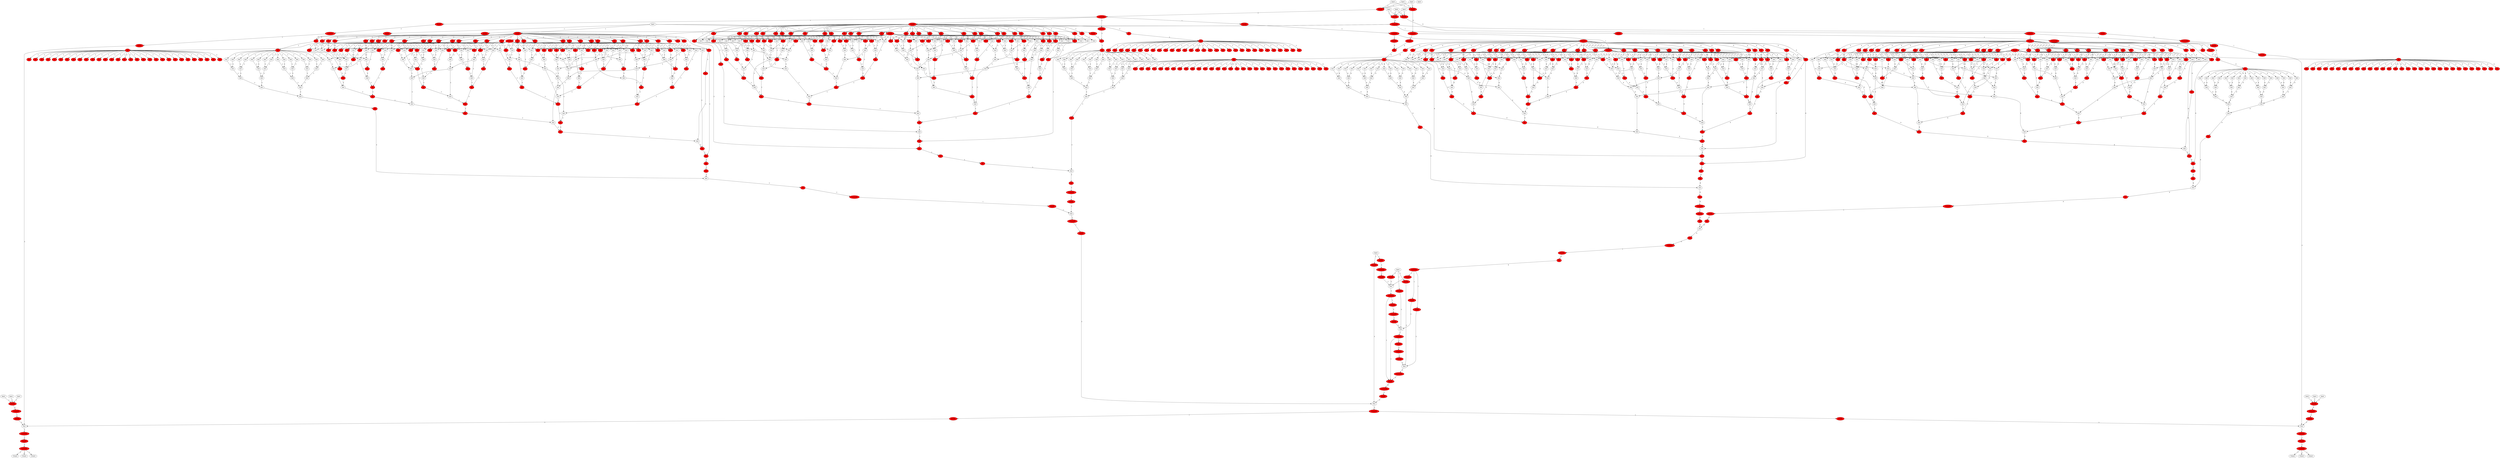 digraph circuit {
0 [label="Input"];
0 -> 24[label="1"];
0 -> 20[label="1"];
1 [label="Input"];
1 -> 24[label="1"];
1 -> 20[label="1"];
2 [label="Input"];
2 -> 24[label="1"];
2 -> 20[label="1"];
3 [label="Input"];
3 -> 26[label="1"];
3 -> 22[label="1"];
4 [label="Input"];
4 -> 26[label="1"];
4 -> 22[label="1"];
5 [label="Input"];
5 -> 26[label="1"];
5 -> 22[label="1"];
6 [label="Input"];
6 -> 16[label="1"];
7 [label="Input"];
7 -> 16[label="1"];
8 [label="Input"];
8 -> 16[label="1"];
9 [label="Input"];
9 -> 18[label="1"];
10 [label="Input"];
10 -> 18[label="1"];
11 [label="Input"];
11 -> 18[label="1"];
12 [label="Input"];
12 -> 634[label="1"];
12 -> 537[label="1"];
12 -> 126[label="1"];
12 -> 28[label="1"];
13 [label="Input"];
13 -> 2092[label="1"];
13 -> 2085[label="1"];
13 -> 2078[label="1"];
14 [label="Input"];
14 -> 2098[label="1"];
14 -> 2074[label="1"];
15 [label="Input"];
24 [label="Simdify", fillcolor="red", style="filled"];
24 -> 25[label="9"];
20 [label="Simdify", fillcolor="red", style="filled"];
20 -> 21[label="3"];
26 [label="Simdify", fillcolor="red", style="filled"];
26 -> 27[label="9"];
22 [label="Simdify", fillcolor="red", style="filled"];
22 -> 23[label="3"];
16 [label="Simdify", fillcolor="red", style="filled"];
16 -> 17[label="3"];
18 [label="Simdify", fillcolor="red", style="filled"];
18 -> 19[label="3"];
634 [label="Simdify", fillcolor="red", style="filled"];
634 -> 978[label="3"];
634 -> 977[label="3"];
634 -> 970[label="3"];
634 -> 965[label="3"];
634 -> 961[label="3"];
634 -> 960[label="3"];
634 -> 950[label="3"];
634 -> 941[label="3"];
634 -> 937[label="3"];
634 -> 936[label="3"];
634 -> 929[label="3"];
634 -> 924[label="3"];
634 -> 920[label="3"];
634 -> 919[label="3"];
634 -> 906[label="3"];
634 -> 893[label="3"];
634 -> 889[label="3"];
634 -> 888[label="3"];
634 -> 881[label="3"];
634 -> 876[label="3"];
634 -> 872[label="3"];
634 -> 871[label="3"];
634 -> 861[label="3"];
634 -> 852[label="3"];
634 -> 848[label="3"];
634 -> 847[label="3"];
634 -> 840[label="3"];
634 -> 835[label="3"];
634 -> 831[label="3"];
634 -> 830[label="3"];
634 -> 814[label="3"];
634 -> 797[label="3"];
634 -> 793[label="3"];
634 -> 792[label="3"];
634 -> 785[label="3"];
634 -> 780[label="3"];
634 -> 776[label="3"];
634 -> 775[label="3"];
634 -> 765[label="3"];
634 -> 756[label="3"];
634 -> 752[label="3"];
634 -> 751[label="3"];
634 -> 744[label="3"];
634 -> 739[label="3"];
634 -> 735[label="3"];
634 -> 734[label="3"];
634 -> 721[label="3"];
634 -> 708[label="3"];
634 -> 704[label="3"];
634 -> 703[label="3"];
634 -> 696[label="3"];
634 -> 691[label="3"];
634 -> 687[label="3"];
634 -> 686[label="3"];
634 -> 676[label="3"];
634 -> 667[label="3"];
634 -> 663[label="3"];
634 -> 662[label="3"];
634 -> 655[label="3"];
634 -> 650[label="3"];
634 -> 646[label="3"];
634 -> 645[label="3"];
634 -> 640[label="3"];
634 -> 636[label="3"];
537 [label="Simdify", fillcolor="red", style="filled"];
537 -> 539[label="3"];
126 [label="Simdify", fillcolor="red", style="filled"];
126 -> 493[label="3"];
126 -> 465[label="3"];
126 -> 453[label="3"];
126 -> 448[label="3"];
126 -> 429[label="3"];
126 -> 424[label="3"];
126 -> 412[label="3"];
126 -> 407[label="3"];
126 -> 381[label="3"];
126 -> 376[label="3"];
126 -> 364[label="3"];
126 -> 359[label="3"];
126 -> 340[label="3"];
126 -> 335[label="3"];
126 -> 323[label="3"];
126 -> 318[label="3"];
126 -> 285[label="3"];
126 -> 280[label="3"];
126 -> 268[label="3"];
126 -> 263[label="3"];
126 -> 244[label="3"];
126 -> 239[label="3"];
126 -> 227[label="3"];
126 -> 222[label="3"];
126 -> 196[label="3"];
126 -> 191[label="3"];
126 -> 179[label="3"];
126 -> 174[label="3"];
126 -> 155[label="3"];
126 -> 150[label="3"];
126 -> 138[label="3"];
126 -> 133[label="3"];
126 -> 128[label="3"];
126 -> 127[label="3"];
28 [label="Simdify", fillcolor="red", style="filled"];
28 -> 30[label="3"];
2092 [label="Simdify", fillcolor="red", style="filled"];
2092 -> 2093[label="3"];
2085 [label="Simdify", fillcolor="red", style="filled"];
2085 -> 2086[label="3"];
2078 [label="Simdify", fillcolor="red", style="filled"];
2078 -> 2079[label="3"];
2098 [label="Simdify", fillcolor="red", style="filled"];
2098 -> 2100[label="3"];
2074 [label="Simdify", fillcolor="red", style="filled"];
2074 -> 2075[label="3"];
25 [label="Unsimdify", fillcolor="red", style="filled"];
25 -> 1144[label="1"];
25 -> 1046[label="1"];
21 [label="Unsimdify", fillcolor="red", style="filled"];
21 -> 535[label="1"];
21 -> 533[label="1"];
21 -> 125[label="1"];
21 -> 29[label="1"];
27 [label="Unsimdify", fillcolor="red", style="filled"];
27 -> 1654[label="1"];
27 -> 1557[label="1"];
23 [label="Unsimdify", fillcolor="red", style="filled"];
23 -> 1044[label="1"];
23 -> 1042[label="1"];
23 -> 635[label="1"];
23 -> 538[label="1"];
17 [label="Unsimdify", fillcolor="red", style="filled"];
17 -> 2103[label="1"];
19 [label="Unsimdify", fillcolor="red", style="filled"];
19 -> 2108[label="1"];
978 [label="Xor", fillcolor="red", style="filled"];
978 -> 979[label="3"];
977 [label="And"];
977 -> 979[label="3"];
970 [label="Xor", fillcolor="red", style="filled"];
970 -> 973[label="3"];
965 [label="And"];
965 -> 968[label="3"];
961 [label="Xor", fillcolor="red", style="filled"];
961 -> 973[label="3"];
961 -> 968[label="3"];
960 [label="And"];
960 -> 969[label="3"];
950 [label="Xor", fillcolor="red", style="filled"];
950 -> 953[label="3"];
941 [label="And"];
941 -> 944[label="3"];
937 [label="Xor", fillcolor="red", style="filled"];
937 -> 953[label="3"];
937 -> 944[label="3"];
936 [label="And"];
936 -> 945[label="3"];
929 [label="Xor", fillcolor="red", style="filled"];
929 -> 932[label="3"];
924 [label="And"];
924 -> 927[label="3"];
920 [label="Xor", fillcolor="red", style="filled"];
920 -> 932[label="3"];
920 -> 927[label="3"];
919 [label="And"];
919 -> 928[label="3"];
906 [label="Xor", fillcolor="red", style="filled"];
906 -> 909[label="3"];
893 [label="And"];
893 -> 896[label="3"];
889 [label="Xor", fillcolor="red", style="filled"];
889 -> 909[label="3"];
889 -> 896[label="3"];
888 [label="And"];
888 -> 897[label="3"];
881 [label="Xor", fillcolor="red", style="filled"];
881 -> 884[label="3"];
876 [label="And"];
876 -> 879[label="3"];
872 [label="Xor", fillcolor="red", style="filled"];
872 -> 884[label="3"];
872 -> 879[label="3"];
871 [label="And"];
871 -> 880[label="3"];
861 [label="Xor", fillcolor="red", style="filled"];
861 -> 864[label="3"];
852 [label="And"];
852 -> 855[label="3"];
848 [label="Xor", fillcolor="red", style="filled"];
848 -> 864[label="3"];
848 -> 855[label="3"];
847 [label="And"];
847 -> 856[label="3"];
840 [label="Xor", fillcolor="red", style="filled"];
840 -> 843[label="3"];
835 [label="And"];
835 -> 838[label="3"];
831 [label="Xor", fillcolor="red", style="filled"];
831 -> 843[label="3"];
831 -> 838[label="3"];
830 [label="And"];
830 -> 839[label="3"];
814 [label="Xor", fillcolor="red", style="filled"];
814 -> 817[label="3"];
797 [label="And"];
797 -> 800[label="3"];
793 [label="Xor", fillcolor="red", style="filled"];
793 -> 817[label="3"];
793 -> 800[label="3"];
792 [label="And"];
792 -> 801[label="3"];
785 [label="Xor", fillcolor="red", style="filled"];
785 -> 788[label="3"];
780 [label="And"];
780 -> 783[label="3"];
776 [label="Xor", fillcolor="red", style="filled"];
776 -> 788[label="3"];
776 -> 783[label="3"];
775 [label="And"];
775 -> 784[label="3"];
765 [label="Xor", fillcolor="red", style="filled"];
765 -> 768[label="3"];
756 [label="And"];
756 -> 759[label="3"];
752 [label="Xor", fillcolor="red", style="filled"];
752 -> 768[label="3"];
752 -> 759[label="3"];
751 [label="And"];
751 -> 760[label="3"];
744 [label="Xor", fillcolor="red", style="filled"];
744 -> 747[label="3"];
739 [label="And"];
739 -> 742[label="3"];
735 [label="Xor", fillcolor="red", style="filled"];
735 -> 747[label="3"];
735 -> 742[label="3"];
734 [label="And"];
734 -> 743[label="3"];
721 [label="Xor", fillcolor="red", style="filled"];
721 -> 724[label="3"];
708 [label="And"];
708 -> 711[label="3"];
704 [label="Xor", fillcolor="red", style="filled"];
704 -> 724[label="3"];
704 -> 711[label="3"];
703 [label="And"];
703 -> 712[label="3"];
696 [label="Xor", fillcolor="red", style="filled"];
696 -> 699[label="3"];
691 [label="And"];
691 -> 694[label="3"];
687 [label="Xor", fillcolor="red", style="filled"];
687 -> 699[label="3"];
687 -> 694[label="3"];
686 [label="And"];
686 -> 695[label="3"];
676 [label="Xor", fillcolor="red", style="filled"];
676 -> 679[label="3"];
667 [label="And"];
667 -> 670[label="3"];
663 [label="Xor", fillcolor="red", style="filled"];
663 -> 679[label="3"];
663 -> 670[label="3"];
662 [label="And"];
662 -> 671[label="3"];
655 [label="Xor", fillcolor="red", style="filled"];
655 -> 658[label="3"];
650 [label="And"];
650 -> 653[label="3"];
646 [label="Xor", fillcolor="red", style="filled"];
646 -> 658[label="3"];
646 -> 653[label="3"];
645 [label="And"];
645 -> 654[label="3"];
640 [label="And"];
640 -> 999[label="3"];
636 [label="Xor", fillcolor="red", style="filled"];
636 -> 1000[label="3"];
636 -> 641[label="3"];
539 [label="Xor", fillcolor="red", style="filled"];
539 -> 540[label="3"];
493 [label="Xor", fillcolor="red", style="filled"];
493 -> 494[label="3"];
465 [label="Not", fillcolor="red", style="filled"];
465 -> 469[label="3"];
465 -> 468[label="3"];
453 [label="Not", fillcolor="red", style="filled"];
453 -> 461[label="3"];
453 -> 456[label="3"];
448 [label="Not", fillcolor="red", style="filled"];
448 -> 452[label="3"];
448 -> 451[label="3"];
429 [label="Not", fillcolor="red", style="filled"];
429 -> 441[label="3"];
429 -> 432[label="3"];
424 [label="Not", fillcolor="red", style="filled"];
424 -> 428[label="3"];
424 -> 427[label="3"];
412 [label="Not", fillcolor="red", style="filled"];
412 -> 420[label="3"];
412 -> 415[label="3"];
407 [label="Not", fillcolor="red", style="filled"];
407 -> 411[label="3"];
407 -> 410[label="3"];
381 [label="Not", fillcolor="red", style="filled"];
381 -> 397[label="3"];
381 -> 384[label="3"];
376 [label="Not", fillcolor="red", style="filled"];
376 -> 380[label="3"];
376 -> 379[label="3"];
364 [label="Not", fillcolor="red", style="filled"];
364 -> 372[label="3"];
364 -> 367[label="3"];
359 [label="Not", fillcolor="red", style="filled"];
359 -> 363[label="3"];
359 -> 362[label="3"];
340 [label="Not", fillcolor="red", style="filled"];
340 -> 352[label="3"];
340 -> 343[label="3"];
335 [label="Not", fillcolor="red", style="filled"];
335 -> 339[label="3"];
335 -> 338[label="3"];
323 [label="Not", fillcolor="red", style="filled"];
323 -> 331[label="3"];
323 -> 326[label="3"];
318 [label="Not", fillcolor="red", style="filled"];
318 -> 322[label="3"];
318 -> 321[label="3"];
285 [label="Not", fillcolor="red", style="filled"];
285 -> 305[label="3"];
285 -> 288[label="3"];
280 [label="Not", fillcolor="red", style="filled"];
280 -> 284[label="3"];
280 -> 283[label="3"];
268 [label="Not", fillcolor="red", style="filled"];
268 -> 276[label="3"];
268 -> 271[label="3"];
263 [label="Not", fillcolor="red", style="filled"];
263 -> 267[label="3"];
263 -> 266[label="3"];
244 [label="Not", fillcolor="red", style="filled"];
244 -> 256[label="3"];
244 -> 247[label="3"];
239 [label="Not", fillcolor="red", style="filled"];
239 -> 243[label="3"];
239 -> 242[label="3"];
227 [label="Not", fillcolor="red", style="filled"];
227 -> 235[label="3"];
227 -> 230[label="3"];
222 [label="Not", fillcolor="red", style="filled"];
222 -> 226[label="3"];
222 -> 225[label="3"];
196 [label="Not", fillcolor="red", style="filled"];
196 -> 212[label="3"];
196 -> 199[label="3"];
191 [label="Not", fillcolor="red", style="filled"];
191 -> 195[label="3"];
191 -> 194[label="3"];
179 [label="Not", fillcolor="red", style="filled"];
179 -> 187[label="3"];
179 -> 182[label="3"];
174 [label="Not", fillcolor="red", style="filled"];
174 -> 178[label="3"];
174 -> 177[label="3"];
155 [label="Not", fillcolor="red", style="filled"];
155 -> 167[label="3"];
155 -> 158[label="3"];
150 [label="Not", fillcolor="red", style="filled"];
150 -> 154[label="3"];
150 -> 153[label="3"];
138 [label="Not", fillcolor="red", style="filled"];
138 -> 146[label="3"];
138 -> 141[label="3"];
133 [label="Not", fillcolor="red", style="filled"];
133 -> 137[label="3"];
133 -> 136[label="3"];
128 [label="Not", fillcolor="red", style="filled"];
128 -> 131[label="3"];
127 [label="Xor", fillcolor="red", style="filled"];
127 -> 491[label="3"];
127 -> 132[label="3"];
30 [label="Xor", fillcolor="red", style="filled"];
30 -> 31[label="3"];
2093 [label="Mux"];
2093 -> 2094[label="3"];
2086 [label="Mux"];
2086 -> 2087[label="3"];
2079 [label="Mux"];
2079 -> 2080[label="3"];
2100 [label="Mux"];
2100 -> 2101[label="3"];
2075 [label="Unsimdify", fillcolor="red", style="filled"];
2075 -> 2077[label="1"];
1144 [label="Simdify", fillcolor="red", style="filled"];
1144 -> 1511[label="9"];
1144 -> 1483[label="9"];
1144 -> 1471[label="9"];
1144 -> 1466[label="9"];
1144 -> 1447[label="9"];
1144 -> 1442[label="9"];
1144 -> 1430[label="9"];
1144 -> 1425[label="9"];
1144 -> 1399[label="9"];
1144 -> 1394[label="9"];
1144 -> 1382[label="9"];
1144 -> 1377[label="9"];
1144 -> 1358[label="9"];
1144 -> 1353[label="9"];
1144 -> 1341[label="9"];
1144 -> 1336[label="9"];
1144 -> 1303[label="9"];
1144 -> 1298[label="9"];
1144 -> 1286[label="9"];
1144 -> 1281[label="9"];
1144 -> 1262[label="9"];
1144 -> 1257[label="9"];
1144 -> 1245[label="9"];
1144 -> 1240[label="9"];
1144 -> 1214[label="9"];
1144 -> 1209[label="9"];
1144 -> 1197[label="9"];
1144 -> 1192[label="9"];
1144 -> 1173[label="9"];
1144 -> 1168[label="9"];
1144 -> 1156[label="9"];
1144 -> 1151[label="9"];
1144 -> 1146[label="9"];
1144 -> 1145[label="9"];
1046 [label="Simdify", fillcolor="red", style="filled"];
1046 -> 1048[label="9"];
535 [label="Simdify", fillcolor="red", style="filled"];
535 -> 536[label="3"];
533 [label="Simdify", fillcolor="red", style="filled"];
533 -> 534[label="3"];
125 [label="Simdify", fillcolor="red", style="filled"];
125 -> 469[label="3"];
125 -> 468[label="3"];
125 -> 461[label="3"];
125 -> 456[label="3"];
125 -> 452[label="3"];
125 -> 451[label="3"];
125 -> 441[label="3"];
125 -> 432[label="3"];
125 -> 428[label="3"];
125 -> 427[label="3"];
125 -> 420[label="3"];
125 -> 415[label="3"];
125 -> 411[label="3"];
125 -> 410[label="3"];
125 -> 397[label="3"];
125 -> 384[label="3"];
125 -> 380[label="3"];
125 -> 379[label="3"];
125 -> 372[label="3"];
125 -> 367[label="3"];
125 -> 363[label="3"];
125 -> 362[label="3"];
125 -> 352[label="3"];
125 -> 343[label="3"];
125 -> 339[label="3"];
125 -> 338[label="3"];
125 -> 331[label="3"];
125 -> 326[label="3"];
125 -> 322[label="3"];
125 -> 321[label="3"];
125 -> 305[label="3"];
125 -> 288[label="3"];
125 -> 284[label="3"];
125 -> 283[label="3"];
125 -> 276[label="3"];
125 -> 271[label="3"];
125 -> 267[label="3"];
125 -> 266[label="3"];
125 -> 256[label="3"];
125 -> 247[label="3"];
125 -> 243[label="3"];
125 -> 242[label="3"];
125 -> 235[label="3"];
125 -> 230[label="3"];
125 -> 226[label="3"];
125 -> 225[label="3"];
125 -> 212[label="3"];
125 -> 199[label="3"];
125 -> 195[label="3"];
125 -> 194[label="3"];
125 -> 187[label="3"];
125 -> 182[label="3"];
125 -> 178[label="3"];
125 -> 177[label="3"];
125 -> 167[label="3"];
125 -> 158[label="3"];
125 -> 154[label="3"];
125 -> 153[label="3"];
125 -> 146[label="3"];
125 -> 141[label="3"];
125 -> 137[label="3"];
125 -> 136[label="3"];
125 -> 131[label="3"];
125 -> 127[label="3"];
29 [label="Simdify", fillcolor="red", style="filled"];
29 -> 30[label="3"];
1654 [label="Simdify", fillcolor="red", style="filled"];
1654 -> 1998[label="9"];
1654 -> 1997[label="9"];
1654 -> 1990[label="9"];
1654 -> 1985[label="9"];
1654 -> 1981[label="9"];
1654 -> 1980[label="9"];
1654 -> 1970[label="9"];
1654 -> 1961[label="9"];
1654 -> 1957[label="9"];
1654 -> 1956[label="9"];
1654 -> 1949[label="9"];
1654 -> 1944[label="9"];
1654 -> 1940[label="9"];
1654 -> 1939[label="9"];
1654 -> 1926[label="9"];
1654 -> 1913[label="9"];
1654 -> 1909[label="9"];
1654 -> 1908[label="9"];
1654 -> 1901[label="9"];
1654 -> 1896[label="9"];
1654 -> 1892[label="9"];
1654 -> 1891[label="9"];
1654 -> 1881[label="9"];
1654 -> 1872[label="9"];
1654 -> 1868[label="9"];
1654 -> 1867[label="9"];
1654 -> 1860[label="9"];
1654 -> 1855[label="9"];
1654 -> 1851[label="9"];
1654 -> 1850[label="9"];
1654 -> 1834[label="9"];
1654 -> 1817[label="9"];
1654 -> 1813[label="9"];
1654 -> 1812[label="9"];
1654 -> 1805[label="9"];
1654 -> 1800[label="9"];
1654 -> 1796[label="9"];
1654 -> 1795[label="9"];
1654 -> 1785[label="9"];
1654 -> 1776[label="9"];
1654 -> 1772[label="9"];
1654 -> 1771[label="9"];
1654 -> 1764[label="9"];
1654 -> 1759[label="9"];
1654 -> 1755[label="9"];
1654 -> 1754[label="9"];
1654 -> 1741[label="9"];
1654 -> 1728[label="9"];
1654 -> 1724[label="9"];
1654 -> 1723[label="9"];
1654 -> 1716[label="9"];
1654 -> 1711[label="9"];
1654 -> 1707[label="9"];
1654 -> 1706[label="9"];
1654 -> 1696[label="9"];
1654 -> 1687[label="9"];
1654 -> 1683[label="9"];
1654 -> 1682[label="9"];
1654 -> 1675[label="9"];
1654 -> 1670[label="9"];
1654 -> 1666[label="9"];
1654 -> 1665[label="9"];
1654 -> 1660[label="9"];
1654 -> 1656[label="9"];
1557 [label="Simdify", fillcolor="red", style="filled"];
1557 -> 1559[label="9"];
1044 [label="Simdify", fillcolor="red", style="filled"];
1044 -> 1045[label="3"];
1042 [label="Simdify", fillcolor="red", style="filled"];
1042 -> 1043[label="3"];
635 [label="Simdify", fillcolor="red", style="filled"];
635 -> 1002[label="3"];
635 -> 974[label="3"];
635 -> 962[label="3"];
635 -> 957[label="3"];
635 -> 938[label="3"];
635 -> 933[label="3"];
635 -> 921[label="3"];
635 -> 916[label="3"];
635 -> 890[label="3"];
635 -> 885[label="3"];
635 -> 873[label="3"];
635 -> 868[label="3"];
635 -> 849[label="3"];
635 -> 844[label="3"];
635 -> 832[label="3"];
635 -> 827[label="3"];
635 -> 794[label="3"];
635 -> 789[label="3"];
635 -> 777[label="3"];
635 -> 772[label="3"];
635 -> 753[label="3"];
635 -> 748[label="3"];
635 -> 736[label="3"];
635 -> 731[label="3"];
635 -> 705[label="3"];
635 -> 700[label="3"];
635 -> 688[label="3"];
635 -> 683[label="3"];
635 -> 664[label="3"];
635 -> 659[label="3"];
635 -> 647[label="3"];
635 -> 642[label="3"];
635 -> 637[label="3"];
635 -> 636[label="3"];
538 [label="Simdify", fillcolor="red", style="filled"];
538 -> 539[label="3"];
2103 [label="Simdify", fillcolor="red", style="filled"];
2103 -> 2105[label="3"];
2108 [label="Simdify", fillcolor="red", style="filled"];
2108 -> 2110[label="3"];
979 [label="Xor", fillcolor="red", style="filled"];
979 -> 982[label="3"];
973 [label="And"];
973 -> 982[label="3"];
968 [label="And"];
968 -> 969[label="3"];
969 [label="Xor", fillcolor="red", style="filled"];
969 -> 983[label="3"];
953 [label="And"];
953 -> 956[label="3"];
944 [label="And"];
944 -> 945[label="3"];
945 [label="Xor", fillcolor="red", style="filled"];
945 -> 948[label="3"];
932 [label="And"];
932 -> 956[label="3"];
932 -> 948[label="3"];
927 [label="And"];
927 -> 928[label="3"];
928 [label="Xor", fillcolor="red", style="filled"];
928 -> 949[label="3"];
909 [label="And"];
909 -> 912[label="3"];
896 [label="And"];
896 -> 897[label="3"];
897 [label="Xor", fillcolor="red", style="filled"];
897 -> 900[label="3"];
884 [label="And"];
884 -> 912[label="3"];
884 -> 900[label="3"];
879 [label="And"];
879 -> 880[label="3"];
880 [label="Xor", fillcolor="red", style="filled"];
880 -> 901[label="3"];
864 [label="And"];
864 -> 867[label="3"];
855 [label="And"];
855 -> 856[label="3"];
856 [label="Xor", fillcolor="red", style="filled"];
856 -> 859[label="3"];
843 [label="And"];
843 -> 867[label="3"];
843 -> 859[label="3"];
838 [label="And"];
838 -> 839[label="3"];
839 [label="Xor", fillcolor="red", style="filled"];
839 -> 860[label="3"];
817 [label="And"];
817 -> 820[label="3"];
800 [label="And"];
800 -> 801[label="3"];
801 [label="Xor", fillcolor="red", style="filled"];
801 -> 804[label="3"];
788 [label="And"];
788 -> 820[label="3"];
788 -> 804[label="3"];
783 [label="And"];
783 -> 784[label="3"];
784 [label="Xor", fillcolor="red", style="filled"];
784 -> 805[label="3"];
768 [label="And"];
768 -> 771[label="3"];
759 [label="And"];
759 -> 760[label="3"];
760 [label="Xor", fillcolor="red", style="filled"];
760 -> 763[label="3"];
747 [label="And"];
747 -> 771[label="3"];
747 -> 763[label="3"];
742 [label="And"];
742 -> 743[label="3"];
743 [label="Xor", fillcolor="red", style="filled"];
743 -> 764[label="3"];
724 [label="And"];
724 -> 727[label="3"];
711 [label="And"];
711 -> 712[label="3"];
712 [label="Xor", fillcolor="red", style="filled"];
712 -> 715[label="3"];
699 [label="And"];
699 -> 727[label="3"];
699 -> 715[label="3"];
694 [label="And"];
694 -> 695[label="3"];
695 [label="Xor", fillcolor="red", style="filled"];
695 -> 716[label="3"];
679 [label="And"];
679 -> 682[label="3"];
670 [label="And"];
670 -> 671[label="3"];
671 [label="Xor", fillcolor="red", style="filled"];
671 -> 674[label="3"];
658 [label="And"];
658 -> 682[label="3"];
658 -> 674[label="3"];
653 [label="And"];
653 -> 654[label="3"];
654 [label="Xor", fillcolor="red", style="filled"];
654 -> 675[label="3"];
999 [label="Xor", fillcolor="red", style="filled"];
999 -> 1000[label="3"];
1000 [label="Xor", fillcolor="red", style="filled"];
1000 -> 1001[label="3"];
641 [label="Not", fillcolor="red", style="filled"];
641 -> 998[label="3"];
540 [label="Not", fillcolor="red", style="filled"];
540 -> 543[label="3"];
540 -> 546[label="3"];
540 -> 549[label="3"];
540 -> 552[label="3"];
540 -> 555[label="3"];
540 -> 558[label="3"];
540 -> 561[label="3"];
540 -> 564[label="3"];
540 -> 567[label="3"];
540 -> 570[label="3"];
540 -> 573[label="3"];
540 -> 576[label="3"];
540 -> 579[label="3"];
540 -> 582[label="3"];
540 -> 585[label="3"];
540 -> 588[label="3"];
494 [label="Not", fillcolor="red", style="filled"];
494 -> 525[label="3"];
494 -> 524[label="3"];
494 -> 507[label="3"];
494 -> 506[label="3"];
494 -> 505[label="3"];
494 -> 504[label="3"];
494 -> 503[label="3"];
494 -> 502[label="3"];
494 -> 501[label="3"];
494 -> 500[label="3"];
494 -> 499[label="3"];
494 -> 498[label="3"];
494 -> 497[label="3"];
494 -> 496[label="3"];
494 -> 495[label="3"];
494 -> 508[label="3"];
494 -> 509[label="3"];
494 -> 510[label="3"];
494 -> 511[label="3"];
494 -> 512[label="3"];
494 -> 513[label="3"];
494 -> 514[label="3"];
494 -> 515[label="3"];
494 -> 516[label="3"];
494 -> 517[label="3"];
494 -> 518[label="3"];
494 -> 519[label="3"];
494 -> 520[label="3"];
494 -> 521[label="3"];
494 -> 522[label="3"];
494 -> 523[label="3"];
469 [label="Xor", fillcolor="red", style="filled"];
469 -> 470[label="3"];
468 [label="And"];
468 -> 470[label="3"];
461 [label="Xor", fillcolor="red", style="filled"];
461 -> 464[label="3"];
456 [label="And"];
456 -> 459[label="3"];
452 [label="Xor", fillcolor="red", style="filled"];
452 -> 464[label="3"];
452 -> 459[label="3"];
451 [label="And"];
451 -> 460[label="3"];
441 [label="Xor", fillcolor="red", style="filled"];
441 -> 444[label="3"];
432 [label="And"];
432 -> 435[label="3"];
428 [label="Xor", fillcolor="red", style="filled"];
428 -> 444[label="3"];
428 -> 435[label="3"];
427 [label="And"];
427 -> 436[label="3"];
420 [label="Xor", fillcolor="red", style="filled"];
420 -> 423[label="3"];
415 [label="And"];
415 -> 418[label="3"];
411 [label="Xor", fillcolor="red", style="filled"];
411 -> 423[label="3"];
411 -> 418[label="3"];
410 [label="And"];
410 -> 419[label="3"];
397 [label="Xor", fillcolor="red", style="filled"];
397 -> 400[label="3"];
384 [label="And"];
384 -> 387[label="3"];
380 [label="Xor", fillcolor="red", style="filled"];
380 -> 400[label="3"];
380 -> 387[label="3"];
379 [label="And"];
379 -> 388[label="3"];
372 [label="Xor", fillcolor="red", style="filled"];
372 -> 375[label="3"];
367 [label="And"];
367 -> 370[label="3"];
363 [label="Xor", fillcolor="red", style="filled"];
363 -> 375[label="3"];
363 -> 370[label="3"];
362 [label="And"];
362 -> 371[label="3"];
352 [label="Xor", fillcolor="red", style="filled"];
352 -> 355[label="3"];
343 [label="And"];
343 -> 346[label="3"];
339 [label="Xor", fillcolor="red", style="filled"];
339 -> 355[label="3"];
339 -> 346[label="3"];
338 [label="And"];
338 -> 347[label="3"];
331 [label="Xor", fillcolor="red", style="filled"];
331 -> 334[label="3"];
326 [label="And"];
326 -> 329[label="3"];
322 [label="Xor", fillcolor="red", style="filled"];
322 -> 334[label="3"];
322 -> 329[label="3"];
321 [label="And"];
321 -> 330[label="3"];
305 [label="Xor", fillcolor="red", style="filled"];
305 -> 308[label="3"];
288 [label="And"];
288 -> 291[label="3"];
284 [label="Xor", fillcolor="red", style="filled"];
284 -> 308[label="3"];
284 -> 291[label="3"];
283 [label="And"];
283 -> 292[label="3"];
276 [label="Xor", fillcolor="red", style="filled"];
276 -> 279[label="3"];
271 [label="And"];
271 -> 274[label="3"];
267 [label="Xor", fillcolor="red", style="filled"];
267 -> 279[label="3"];
267 -> 274[label="3"];
266 [label="And"];
266 -> 275[label="3"];
256 [label="Xor", fillcolor="red", style="filled"];
256 -> 259[label="3"];
247 [label="And"];
247 -> 250[label="3"];
243 [label="Xor", fillcolor="red", style="filled"];
243 -> 259[label="3"];
243 -> 250[label="3"];
242 [label="And"];
242 -> 251[label="3"];
235 [label="Xor", fillcolor="red", style="filled"];
235 -> 238[label="3"];
230 [label="And"];
230 -> 233[label="3"];
226 [label="Xor", fillcolor="red", style="filled"];
226 -> 238[label="3"];
226 -> 233[label="3"];
225 [label="And"];
225 -> 234[label="3"];
212 [label="Xor", fillcolor="red", style="filled"];
212 -> 215[label="3"];
199 [label="And"];
199 -> 202[label="3"];
195 [label="Xor", fillcolor="red", style="filled"];
195 -> 215[label="3"];
195 -> 202[label="3"];
194 [label="And"];
194 -> 203[label="3"];
187 [label="Xor", fillcolor="red", style="filled"];
187 -> 190[label="3"];
182 [label="And"];
182 -> 185[label="3"];
178 [label="Xor", fillcolor="red", style="filled"];
178 -> 190[label="3"];
178 -> 185[label="3"];
177 [label="And"];
177 -> 186[label="3"];
167 [label="Xor", fillcolor="red", style="filled"];
167 -> 170[label="3"];
158 [label="And"];
158 -> 161[label="3"];
154 [label="Xor", fillcolor="red", style="filled"];
154 -> 170[label="3"];
154 -> 161[label="3"];
153 [label="And"];
153 -> 162[label="3"];
146 [label="Xor", fillcolor="red", style="filled"];
146 -> 149[label="3"];
141 [label="And"];
141 -> 144[label="3"];
137 [label="Xor", fillcolor="red", style="filled"];
137 -> 149[label="3"];
137 -> 144[label="3"];
136 [label="And"];
136 -> 145[label="3"];
131 [label="And"];
131 -> 490[label="3"];
491 [label="Xor", fillcolor="red", style="filled"];
491 -> 492[label="3"];
132 [label="Not", fillcolor="red", style="filled"];
132 -> 489[label="3"];
31 [label="Not", fillcolor="red", style="filled"];
31 -> 34[label="3"];
31 -> 37[label="3"];
31 -> 40[label="3"];
31 -> 43[label="3"];
31 -> 46[label="3"];
31 -> 49[label="3"];
31 -> 52[label="3"];
31 -> 55[label="3"];
31 -> 58[label="3"];
31 -> 61[label="3"];
31 -> 64[label="3"];
31 -> 67[label="3"];
31 -> 70[label="3"];
31 -> 73[label="3"];
31 -> 76[label="3"];
31 -> 79[label="3"];
2094 [label="Unsimdify", fillcolor="red", style="filled"];
2094 -> 2095[label="1"];
2087 [label="Unsimdify", fillcolor="red", style="filled"];
2087 -> 2095[label="1"];
2087 -> 2088[label="1"];
2080 [label="Unsimdify", fillcolor="red", style="filled"];
2080 -> 2095[label="1"];
2080 -> 2081[label="1"];
2101 [label="Unsimdify", fillcolor="red", style="filled"];
2101 -> 2107[label="1"];
2101 -> 2102[label="1"];
2077 [label="Simdify", fillcolor="red", style="filled"];
2077 -> 2079[label="3"];
1511 [label="Xor", fillcolor="red", style="filled"];
1511 -> 1512[label="9"];
1483 [label="Not", fillcolor="red", style="filled"];
1483 -> 1487[label="9"];
1483 -> 1486[label="9"];
1471 [label="Not", fillcolor="red", style="filled"];
1471 -> 1479[label="9"];
1471 -> 1474[label="9"];
1466 [label="Not", fillcolor="red", style="filled"];
1466 -> 1470[label="9"];
1466 -> 1469[label="9"];
1447 [label="Not", fillcolor="red", style="filled"];
1447 -> 1459[label="9"];
1447 -> 1450[label="9"];
1442 [label="Not", fillcolor="red", style="filled"];
1442 -> 1446[label="9"];
1442 -> 1445[label="9"];
1430 [label="Not", fillcolor="red", style="filled"];
1430 -> 1438[label="9"];
1430 -> 1433[label="9"];
1425 [label="Not", fillcolor="red", style="filled"];
1425 -> 1429[label="9"];
1425 -> 1428[label="9"];
1399 [label="Not", fillcolor="red", style="filled"];
1399 -> 1415[label="9"];
1399 -> 1402[label="9"];
1394 [label="Not", fillcolor="red", style="filled"];
1394 -> 1398[label="9"];
1394 -> 1397[label="9"];
1382 [label="Not", fillcolor="red", style="filled"];
1382 -> 1390[label="9"];
1382 -> 1385[label="9"];
1377 [label="Not", fillcolor="red", style="filled"];
1377 -> 1381[label="9"];
1377 -> 1380[label="9"];
1358 [label="Not", fillcolor="red", style="filled"];
1358 -> 1370[label="9"];
1358 -> 1361[label="9"];
1353 [label="Not", fillcolor="red", style="filled"];
1353 -> 1357[label="9"];
1353 -> 1356[label="9"];
1341 [label="Not", fillcolor="red", style="filled"];
1341 -> 1349[label="9"];
1341 -> 1344[label="9"];
1336 [label="Not", fillcolor="red", style="filled"];
1336 -> 1340[label="9"];
1336 -> 1339[label="9"];
1303 [label="Not", fillcolor="red", style="filled"];
1303 -> 1323[label="9"];
1303 -> 1306[label="9"];
1298 [label="Not", fillcolor="red", style="filled"];
1298 -> 1302[label="9"];
1298 -> 1301[label="9"];
1286 [label="Not", fillcolor="red", style="filled"];
1286 -> 1294[label="9"];
1286 -> 1289[label="9"];
1281 [label="Not", fillcolor="red", style="filled"];
1281 -> 1285[label="9"];
1281 -> 1284[label="9"];
1262 [label="Not", fillcolor="red", style="filled"];
1262 -> 1274[label="9"];
1262 -> 1265[label="9"];
1257 [label="Not", fillcolor="red", style="filled"];
1257 -> 1261[label="9"];
1257 -> 1260[label="9"];
1245 [label="Not", fillcolor="red", style="filled"];
1245 -> 1253[label="9"];
1245 -> 1248[label="9"];
1240 [label="Not", fillcolor="red", style="filled"];
1240 -> 1244[label="9"];
1240 -> 1243[label="9"];
1214 [label="Not", fillcolor="red", style="filled"];
1214 -> 1230[label="9"];
1214 -> 1217[label="9"];
1209 [label="Not", fillcolor="red", style="filled"];
1209 -> 1213[label="9"];
1209 -> 1212[label="9"];
1197 [label="Not", fillcolor="red", style="filled"];
1197 -> 1205[label="9"];
1197 -> 1200[label="9"];
1192 [label="Not", fillcolor="red", style="filled"];
1192 -> 1196[label="9"];
1192 -> 1195[label="9"];
1173 [label="Not", fillcolor="red", style="filled"];
1173 -> 1185[label="9"];
1173 -> 1176[label="9"];
1168 [label="Not", fillcolor="red", style="filled"];
1168 -> 1172[label="9"];
1168 -> 1171[label="9"];
1156 [label="Not", fillcolor="red", style="filled"];
1156 -> 1164[label="9"];
1156 -> 1159[label="9"];
1151 [label="Not", fillcolor="red", style="filled"];
1151 -> 1155[label="9"];
1151 -> 1154[label="9"];
1146 [label="Not", fillcolor="red", style="filled"];
1146 -> 1149[label="9"];
1145 [label="Xor", fillcolor="red", style="filled"];
1145 -> 1509[label="9"];
1145 -> 1150[label="9"];
1048 [label="Xor", fillcolor="red", style="filled"];
1048 -> 1049[label="9"];
536 [label="Unsimdify", fillcolor="red", style="filled"];
536 -> 2104[label="1"];
534 [label="Unsimdify", fillcolor="red", style="filled"];
534 -> 1143[label="1"];
534 -> 1047[label="1"];
1998 [label="Xor", fillcolor="red", style="filled"];
1998 -> 1999[label="9"];
1997 [label="And"];
1997 -> 1999[label="9"];
1990 [label="Xor", fillcolor="red", style="filled"];
1990 -> 1993[label="9"];
1985 [label="And"];
1985 -> 1988[label="9"];
1981 [label="Xor", fillcolor="red", style="filled"];
1981 -> 1993[label="9"];
1981 -> 1988[label="9"];
1980 [label="And"];
1980 -> 1989[label="9"];
1970 [label="Xor", fillcolor="red", style="filled"];
1970 -> 1973[label="9"];
1961 [label="And"];
1961 -> 1964[label="9"];
1957 [label="Xor", fillcolor="red", style="filled"];
1957 -> 1973[label="9"];
1957 -> 1964[label="9"];
1956 [label="And"];
1956 -> 1965[label="9"];
1949 [label="Xor", fillcolor="red", style="filled"];
1949 -> 1952[label="9"];
1944 [label="And"];
1944 -> 1947[label="9"];
1940 [label="Xor", fillcolor="red", style="filled"];
1940 -> 1952[label="9"];
1940 -> 1947[label="9"];
1939 [label="And"];
1939 -> 1948[label="9"];
1926 [label="Xor", fillcolor="red", style="filled"];
1926 -> 1929[label="9"];
1913 [label="And"];
1913 -> 1916[label="9"];
1909 [label="Xor", fillcolor="red", style="filled"];
1909 -> 1929[label="9"];
1909 -> 1916[label="9"];
1908 [label="And"];
1908 -> 1917[label="9"];
1901 [label="Xor", fillcolor="red", style="filled"];
1901 -> 1904[label="9"];
1896 [label="And"];
1896 -> 1899[label="9"];
1892 [label="Xor", fillcolor="red", style="filled"];
1892 -> 1904[label="9"];
1892 -> 1899[label="9"];
1891 [label="And"];
1891 -> 1900[label="9"];
1881 [label="Xor", fillcolor="red", style="filled"];
1881 -> 1884[label="9"];
1872 [label="And"];
1872 -> 1875[label="9"];
1868 [label="Xor", fillcolor="red", style="filled"];
1868 -> 1884[label="9"];
1868 -> 1875[label="9"];
1867 [label="And"];
1867 -> 1876[label="9"];
1860 [label="Xor", fillcolor="red", style="filled"];
1860 -> 1863[label="9"];
1855 [label="And"];
1855 -> 1858[label="9"];
1851 [label="Xor", fillcolor="red", style="filled"];
1851 -> 1863[label="9"];
1851 -> 1858[label="9"];
1850 [label="And"];
1850 -> 1859[label="9"];
1834 [label="Xor", fillcolor="red", style="filled"];
1834 -> 1837[label="9"];
1817 [label="And"];
1817 -> 1820[label="9"];
1813 [label="Xor", fillcolor="red", style="filled"];
1813 -> 1837[label="9"];
1813 -> 1820[label="9"];
1812 [label="And"];
1812 -> 1821[label="9"];
1805 [label="Xor", fillcolor="red", style="filled"];
1805 -> 1808[label="9"];
1800 [label="And"];
1800 -> 1803[label="9"];
1796 [label="Xor", fillcolor="red", style="filled"];
1796 -> 1808[label="9"];
1796 -> 1803[label="9"];
1795 [label="And"];
1795 -> 1804[label="9"];
1785 [label="Xor", fillcolor="red", style="filled"];
1785 -> 1788[label="9"];
1776 [label="And"];
1776 -> 1779[label="9"];
1772 [label="Xor", fillcolor="red", style="filled"];
1772 -> 1788[label="9"];
1772 -> 1779[label="9"];
1771 [label="And"];
1771 -> 1780[label="9"];
1764 [label="Xor", fillcolor="red", style="filled"];
1764 -> 1767[label="9"];
1759 [label="And"];
1759 -> 1762[label="9"];
1755 [label="Xor", fillcolor="red", style="filled"];
1755 -> 1767[label="9"];
1755 -> 1762[label="9"];
1754 [label="And"];
1754 -> 1763[label="9"];
1741 [label="Xor", fillcolor="red", style="filled"];
1741 -> 1744[label="9"];
1728 [label="And"];
1728 -> 1731[label="9"];
1724 [label="Xor", fillcolor="red", style="filled"];
1724 -> 1744[label="9"];
1724 -> 1731[label="9"];
1723 [label="And"];
1723 -> 1732[label="9"];
1716 [label="Xor", fillcolor="red", style="filled"];
1716 -> 1719[label="9"];
1711 [label="And"];
1711 -> 1714[label="9"];
1707 [label="Xor", fillcolor="red", style="filled"];
1707 -> 1719[label="9"];
1707 -> 1714[label="9"];
1706 [label="And"];
1706 -> 1715[label="9"];
1696 [label="Xor", fillcolor="red", style="filled"];
1696 -> 1699[label="9"];
1687 [label="And"];
1687 -> 1690[label="9"];
1683 [label="Xor", fillcolor="red", style="filled"];
1683 -> 1699[label="9"];
1683 -> 1690[label="9"];
1682 [label="And"];
1682 -> 1691[label="9"];
1675 [label="Xor", fillcolor="red", style="filled"];
1675 -> 1678[label="9"];
1670 [label="And"];
1670 -> 1673[label="9"];
1666 [label="Xor", fillcolor="red", style="filled"];
1666 -> 1678[label="9"];
1666 -> 1673[label="9"];
1665 [label="And"];
1665 -> 1674[label="9"];
1660 [label="And"];
1660 -> 2019[label="9"];
1656 [label="Xor", fillcolor="red", style="filled"];
1656 -> 2020[label="9"];
1656 -> 1661[label="9"];
1559 [label="Xor", fillcolor="red", style="filled"];
1559 -> 1560[label="9"];
1045 [label="Unsimdify", fillcolor="red", style="filled"];
1045 -> 2109[label="1"];
1043 [label="Unsimdify", fillcolor="red", style="filled"];
1043 -> 1655[label="1"];
1043 -> 1558[label="1"];
1002 [label="Xor", fillcolor="red", style="filled"];
1002 -> 1003[label="3"];
974 [label="Not", fillcolor="red", style="filled"];
974 -> 978[label="3"];
974 -> 977[label="3"];
962 [label="Not", fillcolor="red", style="filled"];
962 -> 970[label="3"];
962 -> 965[label="3"];
957 [label="Not", fillcolor="red", style="filled"];
957 -> 961[label="3"];
957 -> 960[label="3"];
938 [label="Not", fillcolor="red", style="filled"];
938 -> 950[label="3"];
938 -> 941[label="3"];
933 [label="Not", fillcolor="red", style="filled"];
933 -> 937[label="3"];
933 -> 936[label="3"];
921 [label="Not", fillcolor="red", style="filled"];
921 -> 929[label="3"];
921 -> 924[label="3"];
916 [label="Not", fillcolor="red", style="filled"];
916 -> 920[label="3"];
916 -> 919[label="3"];
890 [label="Not", fillcolor="red", style="filled"];
890 -> 906[label="3"];
890 -> 893[label="3"];
885 [label="Not", fillcolor="red", style="filled"];
885 -> 889[label="3"];
885 -> 888[label="3"];
873 [label="Not", fillcolor="red", style="filled"];
873 -> 881[label="3"];
873 -> 876[label="3"];
868 [label="Not", fillcolor="red", style="filled"];
868 -> 872[label="3"];
868 -> 871[label="3"];
849 [label="Not", fillcolor="red", style="filled"];
849 -> 861[label="3"];
849 -> 852[label="3"];
844 [label="Not", fillcolor="red", style="filled"];
844 -> 848[label="3"];
844 -> 847[label="3"];
832 [label="Not", fillcolor="red", style="filled"];
832 -> 840[label="3"];
832 -> 835[label="3"];
827 [label="Not", fillcolor="red", style="filled"];
827 -> 831[label="3"];
827 -> 830[label="3"];
794 [label="Not", fillcolor="red", style="filled"];
794 -> 814[label="3"];
794 -> 797[label="3"];
789 [label="Not", fillcolor="red", style="filled"];
789 -> 793[label="3"];
789 -> 792[label="3"];
777 [label="Not", fillcolor="red", style="filled"];
777 -> 785[label="3"];
777 -> 780[label="3"];
772 [label="Not", fillcolor="red", style="filled"];
772 -> 776[label="3"];
772 -> 775[label="3"];
753 [label="Not", fillcolor="red", style="filled"];
753 -> 765[label="3"];
753 -> 756[label="3"];
748 [label="Not", fillcolor="red", style="filled"];
748 -> 752[label="3"];
748 -> 751[label="3"];
736 [label="Not", fillcolor="red", style="filled"];
736 -> 744[label="3"];
736 -> 739[label="3"];
731 [label="Not", fillcolor="red", style="filled"];
731 -> 735[label="3"];
731 -> 734[label="3"];
705 [label="Not", fillcolor="red", style="filled"];
705 -> 721[label="3"];
705 -> 708[label="3"];
700 [label="Not", fillcolor="red", style="filled"];
700 -> 704[label="3"];
700 -> 703[label="3"];
688 [label="Not", fillcolor="red", style="filled"];
688 -> 696[label="3"];
688 -> 691[label="3"];
683 [label="Not", fillcolor="red", style="filled"];
683 -> 687[label="3"];
683 -> 686[label="3"];
664 [label="Not", fillcolor="red", style="filled"];
664 -> 676[label="3"];
664 -> 667[label="3"];
659 [label="Not", fillcolor="red", style="filled"];
659 -> 663[label="3"];
659 -> 662[label="3"];
647 [label="Not", fillcolor="red", style="filled"];
647 -> 655[label="3"];
647 -> 650[label="3"];
642 [label="Not", fillcolor="red", style="filled"];
642 -> 646[label="3"];
642 -> 645[label="3"];
637 [label="Not", fillcolor="red", style="filled"];
637 -> 640[label="3"];
2105 [label="Mux"];
2105 -> 2106[label="3"];
2110 [label="Mux"];
2110 -> 2111[label="3"];
982 [label="And"];
982 -> 983[label="3"];
983 [label="Xor", fillcolor="red", style="filled"];
983 -> 986[label="3"];
956 [label="And"];
956 -> 986[label="3"];
948 [label="And"];
948 -> 949[label="3"];
949 [label="Xor", fillcolor="red", style="filled"];
949 -> 987[label="3"];
912 [label="And"];
912 -> 915[label="3"];
900 [label="And"];
900 -> 901[label="3"];
901 [label="Xor", fillcolor="red", style="filled"];
901 -> 904[label="3"];
867 [label="And"];
867 -> 915[label="3"];
867 -> 904[label="3"];
859 [label="And"];
859 -> 860[label="3"];
860 [label="Xor", fillcolor="red", style="filled"];
860 -> 905[label="3"];
820 [label="And"];
820 -> 823[label="3"];
804 [label="And"];
804 -> 805[label="3"];
805 [label="Xor", fillcolor="red", style="filled"];
805 -> 808[label="3"];
771 [label="And"];
771 -> 823[label="3"];
771 -> 808[label="3"];
763 [label="And"];
763 -> 764[label="3"];
764 [label="Xor", fillcolor="red", style="filled"];
764 -> 809[label="3"];
727 [label="And"];
727 -> 730[label="3"];
715 [label="And"];
715 -> 716[label="3"];
716 [label="Xor", fillcolor="red", style="filled"];
716 -> 719[label="3"];
682 [label="And"];
682 -> 730[label="3"];
682 -> 719[label="3"];
674 [label="And"];
674 -> 675[label="3"];
675 [label="Xor", fillcolor="red", style="filled"];
675 -> 720[label="3"];
1001 [label="Not", fillcolor="red", style="filled"];
1001 -> 1036[label="3"];
998 [label="And"];
998 -> 999[label="3"];
543 [label="And"];
543 -> 591[label="3"];
546 [label="And"];
546 -> 591[label="3"];
549 [label="And"];
549 -> 594[label="3"];
552 [label="And"];
552 -> 594[label="3"];
555 [label="And"];
555 -> 597[label="3"];
558 [label="And"];
558 -> 597[label="3"];
561 [label="And"];
561 -> 600[label="3"];
564 [label="And"];
564 -> 600[label="3"];
567 [label="And"];
567 -> 603[label="3"];
570 [label="And"];
570 -> 603[label="3"];
573 [label="And"];
573 -> 606[label="3"];
576 [label="And"];
576 -> 606[label="3"];
579 [label="And"];
579 -> 609[label="3"];
582 [label="And"];
582 -> 609[label="3"];
585 [label="And"];
585 -> 612[label="3"];
588 [label="And"];
588 -> 612[label="3"];
525 [label="Not", fillcolor="red", style="filled"];
524 [label="Not", fillcolor="red", style="filled"];
507 [label="Not", fillcolor="red", style="filled"];
506 [label="Not", fillcolor="red", style="filled"];
505 [label="Not", fillcolor="red", style="filled"];
504 [label="Not", fillcolor="red", style="filled"];
503 [label="Not", fillcolor="red", style="filled"];
502 [label="Not", fillcolor="red", style="filled"];
501 [label="Not", fillcolor="red", style="filled"];
500 [label="Not", fillcolor="red", style="filled"];
499 [label="Not", fillcolor="red", style="filled"];
498 [label="Not", fillcolor="red", style="filled"];
497 [label="Not", fillcolor="red", style="filled"];
496 [label="Not", fillcolor="red", style="filled"];
495 [label="Not", fillcolor="red", style="filled"];
508 [label="Not", fillcolor="red", style="filled"];
509 [label="Not", fillcolor="red", style="filled"];
510 [label="Not", fillcolor="red", style="filled"];
511 [label="Not", fillcolor="red", style="filled"];
512 [label="Not", fillcolor="red", style="filled"];
513 [label="Not", fillcolor="red", style="filled"];
514 [label="Not", fillcolor="red", style="filled"];
515 [label="Not", fillcolor="red", style="filled"];
516 [label="Not", fillcolor="red", style="filled"];
517 [label="Not", fillcolor="red", style="filled"];
518 [label="Not", fillcolor="red", style="filled"];
519 [label="Not", fillcolor="red", style="filled"];
520 [label="Not", fillcolor="red", style="filled"];
521 [label="Not", fillcolor="red", style="filled"];
522 [label="Not", fillcolor="red", style="filled"];
523 [label="Not", fillcolor="red", style="filled"];
470 [label="Xor", fillcolor="red", style="filled"];
470 -> 473[label="3"];
464 [label="And"];
464 -> 473[label="3"];
459 [label="And"];
459 -> 460[label="3"];
460 [label="Xor", fillcolor="red", style="filled"];
460 -> 474[label="3"];
444 [label="And"];
444 -> 447[label="3"];
435 [label="And"];
435 -> 436[label="3"];
436 [label="Xor", fillcolor="red", style="filled"];
436 -> 439[label="3"];
423 [label="And"];
423 -> 447[label="3"];
423 -> 439[label="3"];
418 [label="And"];
418 -> 419[label="3"];
419 [label="Xor", fillcolor="red", style="filled"];
419 -> 440[label="3"];
400 [label="And"];
400 -> 403[label="3"];
387 [label="And"];
387 -> 388[label="3"];
388 [label="Xor", fillcolor="red", style="filled"];
388 -> 391[label="3"];
375 [label="And"];
375 -> 403[label="3"];
375 -> 391[label="3"];
370 [label="And"];
370 -> 371[label="3"];
371 [label="Xor", fillcolor="red", style="filled"];
371 -> 392[label="3"];
355 [label="And"];
355 -> 358[label="3"];
346 [label="And"];
346 -> 347[label="3"];
347 [label="Xor", fillcolor="red", style="filled"];
347 -> 350[label="3"];
334 [label="And"];
334 -> 358[label="3"];
334 -> 350[label="3"];
329 [label="And"];
329 -> 330[label="3"];
330 [label="Xor", fillcolor="red", style="filled"];
330 -> 351[label="3"];
308 [label="And"];
308 -> 311[label="3"];
291 [label="And"];
291 -> 292[label="3"];
292 [label="Xor", fillcolor="red", style="filled"];
292 -> 295[label="3"];
279 [label="And"];
279 -> 311[label="3"];
279 -> 295[label="3"];
274 [label="And"];
274 -> 275[label="3"];
275 [label="Xor", fillcolor="red", style="filled"];
275 -> 296[label="3"];
259 [label="And"];
259 -> 262[label="3"];
250 [label="And"];
250 -> 251[label="3"];
251 [label="Xor", fillcolor="red", style="filled"];
251 -> 254[label="3"];
238 [label="And"];
238 -> 262[label="3"];
238 -> 254[label="3"];
233 [label="And"];
233 -> 234[label="3"];
234 [label="Xor", fillcolor="red", style="filled"];
234 -> 255[label="3"];
215 [label="And"];
215 -> 218[label="3"];
202 [label="And"];
202 -> 203[label="3"];
203 [label="Xor", fillcolor="red", style="filled"];
203 -> 206[label="3"];
190 [label="And"];
190 -> 218[label="3"];
190 -> 206[label="3"];
185 [label="And"];
185 -> 186[label="3"];
186 [label="Xor", fillcolor="red", style="filled"];
186 -> 207[label="3"];
170 [label="And"];
170 -> 173[label="3"];
161 [label="And"];
161 -> 162[label="3"];
162 [label="Xor", fillcolor="red", style="filled"];
162 -> 165[label="3"];
149 [label="And"];
149 -> 173[label="3"];
149 -> 165[label="3"];
144 [label="And"];
144 -> 145[label="3"];
145 [label="Xor", fillcolor="red", style="filled"];
145 -> 166[label="3"];
490 [label="Xor", fillcolor="red", style="filled"];
490 -> 491[label="3"];
492 [label="Not", fillcolor="red", style="filled"];
492 -> 527[label="3"];
489 [label="And"];
489 -> 490[label="3"];
34 [label="And"];
34 -> 82[label="3"];
37 [label="And"];
37 -> 82[label="3"];
40 [label="And"];
40 -> 85[label="3"];
43 [label="And"];
43 -> 85[label="3"];
46 [label="And"];
46 -> 88[label="3"];
49 [label="And"];
49 -> 88[label="3"];
52 [label="And"];
52 -> 91[label="3"];
55 [label="And"];
55 -> 91[label="3"];
58 [label="And"];
58 -> 94[label="3"];
61 [label="And"];
61 -> 94[label="3"];
64 [label="And"];
64 -> 97[label="3"];
67 [label="And"];
67 -> 97[label="3"];
70 [label="And"];
70 -> 100[label="3"];
73 [label="And"];
73 -> 100[label="3"];
76 [label="And"];
76 -> 103[label="3"];
79 [label="And"];
79 -> 103[label="3"];
2095 [label="Simdify", fillcolor="red", style="filled"];
2095 -> 2096[label="9"];
2088 [label="Simdify", fillcolor="red", style="filled"];
2088 -> 2089[label="3"];
2081 [label="Simdify", fillcolor="red", style="filled"];
2081 -> 2082[label="3"];
2107 [label="Simdify", fillcolor="red", style="filled"];
2107 -> 2110[label="3"];
2102 [label="Simdify", fillcolor="red", style="filled"];
2102 -> 2105[label="3"];
1512 [label="Not", fillcolor="red", style="filled"];
1512 -> 1543[label="9"];
1512 -> 1542[label="9"];
1512 -> 1525[label="9"];
1512 -> 1524[label="9"];
1512 -> 1523[label="9"];
1512 -> 1522[label="9"];
1512 -> 1521[label="9"];
1512 -> 1520[label="9"];
1512 -> 1519[label="9"];
1512 -> 1518[label="9"];
1512 -> 1517[label="9"];
1512 -> 1516[label="9"];
1512 -> 1515[label="9"];
1512 -> 1514[label="9"];
1512 -> 1513[label="9"];
1512 -> 1526[label="9"];
1512 -> 1527[label="9"];
1512 -> 1528[label="9"];
1512 -> 1529[label="9"];
1512 -> 1530[label="9"];
1512 -> 1531[label="9"];
1512 -> 1532[label="9"];
1512 -> 1533[label="9"];
1512 -> 1534[label="9"];
1512 -> 1535[label="9"];
1512 -> 1536[label="9"];
1512 -> 1537[label="9"];
1512 -> 1538[label="9"];
1512 -> 1539[label="9"];
1512 -> 1540[label="9"];
1512 -> 1541[label="9"];
1487 [label="Xor", fillcolor="red", style="filled"];
1487 -> 1488[label="9"];
1486 [label="And"];
1486 -> 1488[label="9"];
1479 [label="Xor", fillcolor="red", style="filled"];
1479 -> 1482[label="9"];
1474 [label="And"];
1474 -> 1477[label="9"];
1470 [label="Xor", fillcolor="red", style="filled"];
1470 -> 1482[label="9"];
1470 -> 1477[label="9"];
1469 [label="And"];
1469 -> 1478[label="9"];
1459 [label="Xor", fillcolor="red", style="filled"];
1459 -> 1462[label="9"];
1450 [label="And"];
1450 -> 1453[label="9"];
1446 [label="Xor", fillcolor="red", style="filled"];
1446 -> 1462[label="9"];
1446 -> 1453[label="9"];
1445 [label="And"];
1445 -> 1454[label="9"];
1438 [label="Xor", fillcolor="red", style="filled"];
1438 -> 1441[label="9"];
1433 [label="And"];
1433 -> 1436[label="9"];
1429 [label="Xor", fillcolor="red", style="filled"];
1429 -> 1441[label="9"];
1429 -> 1436[label="9"];
1428 [label="And"];
1428 -> 1437[label="9"];
1415 [label="Xor", fillcolor="red", style="filled"];
1415 -> 1418[label="9"];
1402 [label="And"];
1402 -> 1405[label="9"];
1398 [label="Xor", fillcolor="red", style="filled"];
1398 -> 1418[label="9"];
1398 -> 1405[label="9"];
1397 [label="And"];
1397 -> 1406[label="9"];
1390 [label="Xor", fillcolor="red", style="filled"];
1390 -> 1393[label="9"];
1385 [label="And"];
1385 -> 1388[label="9"];
1381 [label="Xor", fillcolor="red", style="filled"];
1381 -> 1393[label="9"];
1381 -> 1388[label="9"];
1380 [label="And"];
1380 -> 1389[label="9"];
1370 [label="Xor", fillcolor="red", style="filled"];
1370 -> 1373[label="9"];
1361 [label="And"];
1361 -> 1364[label="9"];
1357 [label="Xor", fillcolor="red", style="filled"];
1357 -> 1373[label="9"];
1357 -> 1364[label="9"];
1356 [label="And"];
1356 -> 1365[label="9"];
1349 [label="Xor", fillcolor="red", style="filled"];
1349 -> 1352[label="9"];
1344 [label="And"];
1344 -> 1347[label="9"];
1340 [label="Xor", fillcolor="red", style="filled"];
1340 -> 1352[label="9"];
1340 -> 1347[label="9"];
1339 [label="And"];
1339 -> 1348[label="9"];
1323 [label="Xor", fillcolor="red", style="filled"];
1323 -> 1326[label="9"];
1306 [label="And"];
1306 -> 1309[label="9"];
1302 [label="Xor", fillcolor="red", style="filled"];
1302 -> 1326[label="9"];
1302 -> 1309[label="9"];
1301 [label="And"];
1301 -> 1310[label="9"];
1294 [label="Xor", fillcolor="red", style="filled"];
1294 -> 1297[label="9"];
1289 [label="And"];
1289 -> 1292[label="9"];
1285 [label="Xor", fillcolor="red", style="filled"];
1285 -> 1297[label="9"];
1285 -> 1292[label="9"];
1284 [label="And"];
1284 -> 1293[label="9"];
1274 [label="Xor", fillcolor="red", style="filled"];
1274 -> 1277[label="9"];
1265 [label="And"];
1265 -> 1268[label="9"];
1261 [label="Xor", fillcolor="red", style="filled"];
1261 -> 1277[label="9"];
1261 -> 1268[label="9"];
1260 [label="And"];
1260 -> 1269[label="9"];
1253 [label="Xor", fillcolor="red", style="filled"];
1253 -> 1256[label="9"];
1248 [label="And"];
1248 -> 1251[label="9"];
1244 [label="Xor", fillcolor="red", style="filled"];
1244 -> 1256[label="9"];
1244 -> 1251[label="9"];
1243 [label="And"];
1243 -> 1252[label="9"];
1230 [label="Xor", fillcolor="red", style="filled"];
1230 -> 1233[label="9"];
1217 [label="And"];
1217 -> 1220[label="9"];
1213 [label="Xor", fillcolor="red", style="filled"];
1213 -> 1233[label="9"];
1213 -> 1220[label="9"];
1212 [label="And"];
1212 -> 1221[label="9"];
1205 [label="Xor", fillcolor="red", style="filled"];
1205 -> 1208[label="9"];
1200 [label="And"];
1200 -> 1203[label="9"];
1196 [label="Xor", fillcolor="red", style="filled"];
1196 -> 1208[label="9"];
1196 -> 1203[label="9"];
1195 [label="And"];
1195 -> 1204[label="9"];
1185 [label="Xor", fillcolor="red", style="filled"];
1185 -> 1188[label="9"];
1176 [label="And"];
1176 -> 1179[label="9"];
1172 [label="Xor", fillcolor="red", style="filled"];
1172 -> 1188[label="9"];
1172 -> 1179[label="9"];
1171 [label="And"];
1171 -> 1180[label="9"];
1164 [label="Xor", fillcolor="red", style="filled"];
1164 -> 1167[label="9"];
1159 [label="And"];
1159 -> 1162[label="9"];
1155 [label="Xor", fillcolor="red", style="filled"];
1155 -> 1167[label="9"];
1155 -> 1162[label="9"];
1154 [label="And"];
1154 -> 1163[label="9"];
1149 [label="And"];
1149 -> 1508[label="9"];
1509 [label="Xor", fillcolor="red", style="filled"];
1509 -> 1510[label="9"];
1150 [label="Not", fillcolor="red", style="filled"];
1150 -> 1507[label="9"];
1049 [label="Not", fillcolor="red", style="filled"];
1049 -> 1052[label="9"];
1049 -> 1055[label="9"];
1049 -> 1058[label="9"];
1049 -> 1061[label="9"];
1049 -> 1064[label="9"];
1049 -> 1067[label="9"];
1049 -> 1070[label="9"];
1049 -> 1073[label="9"];
1049 -> 1076[label="9"];
1049 -> 1079[label="9"];
1049 -> 1082[label="9"];
1049 -> 1085[label="9"];
1049 -> 1088[label="9"];
1049 -> 1091[label="9"];
1049 -> 1094[label="9"];
1049 -> 1097[label="9"];
2104 [label="Simdify", fillcolor="red", style="filled"];
2104 -> 2105[label="3"];
1143 [label="Simdify", fillcolor="red", style="filled"];
1143 -> 1487[label="9"];
1143 -> 1486[label="9"];
1143 -> 1479[label="9"];
1143 -> 1474[label="9"];
1143 -> 1470[label="9"];
1143 -> 1469[label="9"];
1143 -> 1459[label="9"];
1143 -> 1450[label="9"];
1143 -> 1446[label="9"];
1143 -> 1445[label="9"];
1143 -> 1438[label="9"];
1143 -> 1433[label="9"];
1143 -> 1429[label="9"];
1143 -> 1428[label="9"];
1143 -> 1415[label="9"];
1143 -> 1402[label="9"];
1143 -> 1398[label="9"];
1143 -> 1397[label="9"];
1143 -> 1390[label="9"];
1143 -> 1385[label="9"];
1143 -> 1381[label="9"];
1143 -> 1380[label="9"];
1143 -> 1370[label="9"];
1143 -> 1361[label="9"];
1143 -> 1357[label="9"];
1143 -> 1356[label="9"];
1143 -> 1349[label="9"];
1143 -> 1344[label="9"];
1143 -> 1340[label="9"];
1143 -> 1339[label="9"];
1143 -> 1323[label="9"];
1143 -> 1306[label="9"];
1143 -> 1302[label="9"];
1143 -> 1301[label="9"];
1143 -> 1294[label="9"];
1143 -> 1289[label="9"];
1143 -> 1285[label="9"];
1143 -> 1284[label="9"];
1143 -> 1274[label="9"];
1143 -> 1265[label="9"];
1143 -> 1261[label="9"];
1143 -> 1260[label="9"];
1143 -> 1253[label="9"];
1143 -> 1248[label="9"];
1143 -> 1244[label="9"];
1143 -> 1243[label="9"];
1143 -> 1230[label="9"];
1143 -> 1217[label="9"];
1143 -> 1213[label="9"];
1143 -> 1212[label="9"];
1143 -> 1205[label="9"];
1143 -> 1200[label="9"];
1143 -> 1196[label="9"];
1143 -> 1195[label="9"];
1143 -> 1185[label="9"];
1143 -> 1176[label="9"];
1143 -> 1172[label="9"];
1143 -> 1171[label="9"];
1143 -> 1164[label="9"];
1143 -> 1159[label="9"];
1143 -> 1155[label="9"];
1143 -> 1154[label="9"];
1143 -> 1149[label="9"];
1143 -> 1145[label="9"];
1047 [label="Simdify", fillcolor="red", style="filled"];
1047 -> 1048[label="9"];
1999 [label="Xor", fillcolor="red", style="filled"];
1999 -> 2002[label="9"];
1993 [label="And"];
1993 -> 2002[label="9"];
1988 [label="And"];
1988 -> 1989[label="9"];
1989 [label="Xor", fillcolor="red", style="filled"];
1989 -> 2003[label="9"];
1973 [label="And"];
1973 -> 1976[label="9"];
1964 [label="And"];
1964 -> 1965[label="9"];
1965 [label="Xor", fillcolor="red", style="filled"];
1965 -> 1968[label="9"];
1952 [label="And"];
1952 -> 1976[label="9"];
1952 -> 1968[label="9"];
1947 [label="And"];
1947 -> 1948[label="9"];
1948 [label="Xor", fillcolor="red", style="filled"];
1948 -> 1969[label="9"];
1929 [label="And"];
1929 -> 1932[label="9"];
1916 [label="And"];
1916 -> 1917[label="9"];
1917 [label="Xor", fillcolor="red", style="filled"];
1917 -> 1920[label="9"];
1904 [label="And"];
1904 -> 1932[label="9"];
1904 -> 1920[label="9"];
1899 [label="And"];
1899 -> 1900[label="9"];
1900 [label="Xor", fillcolor="red", style="filled"];
1900 -> 1921[label="9"];
1884 [label="And"];
1884 -> 1887[label="9"];
1875 [label="And"];
1875 -> 1876[label="9"];
1876 [label="Xor", fillcolor="red", style="filled"];
1876 -> 1879[label="9"];
1863 [label="And"];
1863 -> 1887[label="9"];
1863 -> 1879[label="9"];
1858 [label="And"];
1858 -> 1859[label="9"];
1859 [label="Xor", fillcolor="red", style="filled"];
1859 -> 1880[label="9"];
1837 [label="And"];
1837 -> 1840[label="9"];
1820 [label="And"];
1820 -> 1821[label="9"];
1821 [label="Xor", fillcolor="red", style="filled"];
1821 -> 1824[label="9"];
1808 [label="And"];
1808 -> 1840[label="9"];
1808 -> 1824[label="9"];
1803 [label="And"];
1803 -> 1804[label="9"];
1804 [label="Xor", fillcolor="red", style="filled"];
1804 -> 1825[label="9"];
1788 [label="And"];
1788 -> 1791[label="9"];
1779 [label="And"];
1779 -> 1780[label="9"];
1780 [label="Xor", fillcolor="red", style="filled"];
1780 -> 1783[label="9"];
1767 [label="And"];
1767 -> 1791[label="9"];
1767 -> 1783[label="9"];
1762 [label="And"];
1762 -> 1763[label="9"];
1763 [label="Xor", fillcolor="red", style="filled"];
1763 -> 1784[label="9"];
1744 [label="And"];
1744 -> 1747[label="9"];
1731 [label="And"];
1731 -> 1732[label="9"];
1732 [label="Xor", fillcolor="red", style="filled"];
1732 -> 1735[label="9"];
1719 [label="And"];
1719 -> 1747[label="9"];
1719 -> 1735[label="9"];
1714 [label="And"];
1714 -> 1715[label="9"];
1715 [label="Xor", fillcolor="red", style="filled"];
1715 -> 1736[label="9"];
1699 [label="And"];
1699 -> 1702[label="9"];
1690 [label="And"];
1690 -> 1691[label="9"];
1691 [label="Xor", fillcolor="red", style="filled"];
1691 -> 1694[label="9"];
1678 [label="And"];
1678 -> 1702[label="9"];
1678 -> 1694[label="9"];
1673 [label="And"];
1673 -> 1674[label="9"];
1674 [label="Xor", fillcolor="red", style="filled"];
1674 -> 1695[label="9"];
2019 [label="Xor", fillcolor="red", style="filled"];
2019 -> 2020[label="9"];
2020 [label="Xor", fillcolor="red", style="filled"];
2020 -> 2021[label="9"];
1661 [label="Not", fillcolor="red", style="filled"];
1661 -> 2018[label="9"];
1560 [label="Not", fillcolor="red", style="filled"];
1560 -> 1563[label="9"];
1560 -> 1566[label="9"];
1560 -> 1569[label="9"];
1560 -> 1572[label="9"];
1560 -> 1575[label="9"];
1560 -> 1578[label="9"];
1560 -> 1581[label="9"];
1560 -> 1584[label="9"];
1560 -> 1587[label="9"];
1560 -> 1590[label="9"];
1560 -> 1593[label="9"];
1560 -> 1596[label="9"];
1560 -> 1599[label="9"];
1560 -> 1602[label="9"];
1560 -> 1605[label="9"];
1560 -> 1608[label="9"];
2109 [label="Simdify", fillcolor="red", style="filled"];
2109 -> 2110[label="3"];
1655 [label="Simdify", fillcolor="red", style="filled"];
1655 -> 2022[label="9"];
1655 -> 1994[label="9"];
1655 -> 1982[label="9"];
1655 -> 1977[label="9"];
1655 -> 1958[label="9"];
1655 -> 1953[label="9"];
1655 -> 1941[label="9"];
1655 -> 1936[label="9"];
1655 -> 1910[label="9"];
1655 -> 1905[label="9"];
1655 -> 1893[label="9"];
1655 -> 1888[label="9"];
1655 -> 1869[label="9"];
1655 -> 1864[label="9"];
1655 -> 1852[label="9"];
1655 -> 1847[label="9"];
1655 -> 1814[label="9"];
1655 -> 1809[label="9"];
1655 -> 1797[label="9"];
1655 -> 1792[label="9"];
1655 -> 1773[label="9"];
1655 -> 1768[label="9"];
1655 -> 1756[label="9"];
1655 -> 1751[label="9"];
1655 -> 1725[label="9"];
1655 -> 1720[label="9"];
1655 -> 1708[label="9"];
1655 -> 1703[label="9"];
1655 -> 1684[label="9"];
1655 -> 1679[label="9"];
1655 -> 1667[label="9"];
1655 -> 1662[label="9"];
1655 -> 1657[label="9"];
1655 -> 1656[label="9"];
1558 [label="Simdify", fillcolor="red", style="filled"];
1558 -> 1559[label="9"];
1003 [label="Not", fillcolor="red", style="filled"];
1003 -> 1034[label="3"];
1003 -> 1033[label="3"];
1003 -> 1016[label="3"];
1003 -> 1015[label="3"];
1003 -> 1014[label="3"];
1003 -> 1013[label="3"];
1003 -> 1012[label="3"];
1003 -> 1011[label="3"];
1003 -> 1010[label="3"];
1003 -> 1009[label="3"];
1003 -> 1008[label="3"];
1003 -> 1007[label="3"];
1003 -> 1006[label="3"];
1003 -> 1005[label="3"];
1003 -> 1004[label="3"];
1003 -> 1017[label="3"];
1003 -> 1018[label="3"];
1003 -> 1019[label="3"];
1003 -> 1020[label="3"];
1003 -> 1021[label="3"];
1003 -> 1022[label="3"];
1003 -> 1023[label="3"];
1003 -> 1024[label="3"];
1003 -> 1025[label="3"];
1003 -> 1026[label="3"];
1003 -> 1027[label="3"];
1003 -> 1028[label="3"];
1003 -> 1029[label="3"];
1003 -> 1030[label="3"];
1003 -> 1031[label="3"];
1003 -> 1032[label="3"];
2106 [label="Unsimdify", fillcolor="red", style="filled"];
2106 -> 2112[label="1"];
2111 [label="Unsimdify", fillcolor="red", style="filled"];
2111 -> 2114[label="1"];
986 [label="And"];
986 -> 987[label="3"];
987 [label="Xor", fillcolor="red", style="filled"];
987 -> 990[label="3"];
915 [label="And"];
915 -> 990[label="3"];
904 [label="And"];
904 -> 905[label="3"];
905 [label="Xor", fillcolor="red", style="filled"];
905 -> 991[label="3"];
823 [label="And"];
823 -> 826[label="3"];
808 [label="And"];
808 -> 809[label="3"];
809 [label="Xor", fillcolor="red", style="filled"];
809 -> 812[label="3"];
730 [label="And"];
730 -> 826[label="3"];
730 -> 812[label="3"];
719 [label="And"];
719 -> 720[label="3"];
720 [label="Xor", fillcolor="red", style="filled"];
720 -> 813[label="3"];
1036 [label="Not", fillcolor="red", style="filled"];
1036 -> 1039[label="3"];
591 [label="And"];
591 -> 615[label="3"];
594 [label="And"];
594 -> 615[label="3"];
597 [label="And"];
597 -> 618[label="3"];
600 [label="And"];
600 -> 618[label="3"];
603 [label="And"];
603 -> 621[label="3"];
606 [label="And"];
606 -> 621[label="3"];
609 [label="And"];
609 -> 624[label="3"];
612 [label="And"];
612 -> 624[label="3"];
473 [label="And"];
473 -> 474[label="3"];
474 [label="Xor", fillcolor="red", style="filled"];
474 -> 477[label="3"];
447 [label="And"];
447 -> 477[label="3"];
439 [label="And"];
439 -> 440[label="3"];
440 [label="Xor", fillcolor="red", style="filled"];
440 -> 478[label="3"];
403 [label="And"];
403 -> 406[label="3"];
391 [label="And"];
391 -> 392[label="3"];
392 [label="Xor", fillcolor="red", style="filled"];
392 -> 395[label="3"];
358 [label="And"];
358 -> 406[label="3"];
358 -> 395[label="3"];
350 [label="And"];
350 -> 351[label="3"];
351 [label="Xor", fillcolor="red", style="filled"];
351 -> 396[label="3"];
311 [label="And"];
311 -> 314[label="3"];
295 [label="And"];
295 -> 296[label="3"];
296 [label="Xor", fillcolor="red", style="filled"];
296 -> 299[label="3"];
262 [label="And"];
262 -> 314[label="3"];
262 -> 299[label="3"];
254 [label="And"];
254 -> 255[label="3"];
255 [label="Xor", fillcolor="red", style="filled"];
255 -> 300[label="3"];
218 [label="And"];
218 -> 221[label="3"];
206 [label="And"];
206 -> 207[label="3"];
207 [label="Xor", fillcolor="red", style="filled"];
207 -> 210[label="3"];
173 [label="And"];
173 -> 221[label="3"];
173 -> 210[label="3"];
165 [label="And"];
165 -> 166[label="3"];
166 [label="Xor", fillcolor="red", style="filled"];
166 -> 211[label="3"];
527 [label="Not", fillcolor="red", style="filled"];
527 -> 530[label="3"];
82 [label="And"];
82 -> 106[label="3"];
85 [label="And"];
85 -> 106[label="3"];
88 [label="And"];
88 -> 109[label="3"];
91 [label="And"];
91 -> 109[label="3"];
94 [label="And"];
94 -> 112[label="3"];
97 [label="And"];
97 -> 112[label="3"];
100 [label="And"];
100 -> 115[label="3"];
103 [label="And"];
103 -> 115[label="3"];
2096 [label="Unsimdify", fillcolor="red", style="filled"];
2096 -> 2099[label="1"];
2089 [label="Unsimdify", fillcolor="red", style="filled"];
2089 -> 2091[label="1"];
2082 [label="Unsimdify", fillcolor="red", style="filled"];
2082 -> 2084[label="1"];
1543 [label="Not", fillcolor="red", style="filled"];
1542 [label="Not", fillcolor="red", style="filled"];
1525 [label="Not", fillcolor="red", style="filled"];
1524 [label="Not", fillcolor="red", style="filled"];
1523 [label="Not", fillcolor="red", style="filled"];
1522 [label="Not", fillcolor="red", style="filled"];
1521 [label="Not", fillcolor="red", style="filled"];
1520 [label="Not", fillcolor="red", style="filled"];
1519 [label="Not", fillcolor="red", style="filled"];
1518 [label="Not", fillcolor="red", style="filled"];
1517 [label="Not", fillcolor="red", style="filled"];
1516 [label="Not", fillcolor="red", style="filled"];
1515 [label="Not", fillcolor="red", style="filled"];
1514 [label="Not", fillcolor="red", style="filled"];
1513 [label="Not", fillcolor="red", style="filled"];
1526 [label="Not", fillcolor="red", style="filled"];
1527 [label="Not", fillcolor="red", style="filled"];
1528 [label="Not", fillcolor="red", style="filled"];
1529 [label="Not", fillcolor="red", style="filled"];
1530 [label="Not", fillcolor="red", style="filled"];
1531 [label="Not", fillcolor="red", style="filled"];
1532 [label="Not", fillcolor="red", style="filled"];
1533 [label="Not", fillcolor="red", style="filled"];
1534 [label="Not", fillcolor="red", style="filled"];
1535 [label="Not", fillcolor="red", style="filled"];
1536 [label="Not", fillcolor="red", style="filled"];
1537 [label="Not", fillcolor="red", style="filled"];
1538 [label="Not", fillcolor="red", style="filled"];
1539 [label="Not", fillcolor="red", style="filled"];
1540 [label="Not", fillcolor="red", style="filled"];
1541 [label="Not", fillcolor="red", style="filled"];
1488 [label="Xor", fillcolor="red", style="filled"];
1488 -> 1491[label="9"];
1482 [label="And"];
1482 -> 1491[label="9"];
1477 [label="And"];
1477 -> 1478[label="9"];
1478 [label="Xor", fillcolor="red", style="filled"];
1478 -> 1492[label="9"];
1462 [label="And"];
1462 -> 1465[label="9"];
1453 [label="And"];
1453 -> 1454[label="9"];
1454 [label="Xor", fillcolor="red", style="filled"];
1454 -> 1457[label="9"];
1441 [label="And"];
1441 -> 1465[label="9"];
1441 -> 1457[label="9"];
1436 [label="And"];
1436 -> 1437[label="9"];
1437 [label="Xor", fillcolor="red", style="filled"];
1437 -> 1458[label="9"];
1418 [label="And"];
1418 -> 1421[label="9"];
1405 [label="And"];
1405 -> 1406[label="9"];
1406 [label="Xor", fillcolor="red", style="filled"];
1406 -> 1409[label="9"];
1393 [label="And"];
1393 -> 1421[label="9"];
1393 -> 1409[label="9"];
1388 [label="And"];
1388 -> 1389[label="9"];
1389 [label="Xor", fillcolor="red", style="filled"];
1389 -> 1410[label="9"];
1373 [label="And"];
1373 -> 1376[label="9"];
1364 [label="And"];
1364 -> 1365[label="9"];
1365 [label="Xor", fillcolor="red", style="filled"];
1365 -> 1368[label="9"];
1352 [label="And"];
1352 -> 1376[label="9"];
1352 -> 1368[label="9"];
1347 [label="And"];
1347 -> 1348[label="9"];
1348 [label="Xor", fillcolor="red", style="filled"];
1348 -> 1369[label="9"];
1326 [label="And"];
1326 -> 1329[label="9"];
1309 [label="And"];
1309 -> 1310[label="9"];
1310 [label="Xor", fillcolor="red", style="filled"];
1310 -> 1313[label="9"];
1297 [label="And"];
1297 -> 1329[label="9"];
1297 -> 1313[label="9"];
1292 [label="And"];
1292 -> 1293[label="9"];
1293 [label="Xor", fillcolor="red", style="filled"];
1293 -> 1314[label="9"];
1277 [label="And"];
1277 -> 1280[label="9"];
1268 [label="And"];
1268 -> 1269[label="9"];
1269 [label="Xor", fillcolor="red", style="filled"];
1269 -> 1272[label="9"];
1256 [label="And"];
1256 -> 1280[label="9"];
1256 -> 1272[label="9"];
1251 [label="And"];
1251 -> 1252[label="9"];
1252 [label="Xor", fillcolor="red", style="filled"];
1252 -> 1273[label="9"];
1233 [label="And"];
1233 -> 1236[label="9"];
1220 [label="And"];
1220 -> 1221[label="9"];
1221 [label="Xor", fillcolor="red", style="filled"];
1221 -> 1224[label="9"];
1208 [label="And"];
1208 -> 1236[label="9"];
1208 -> 1224[label="9"];
1203 [label="And"];
1203 -> 1204[label="9"];
1204 [label="Xor", fillcolor="red", style="filled"];
1204 -> 1225[label="9"];
1188 [label="And"];
1188 -> 1191[label="9"];
1179 [label="And"];
1179 -> 1180[label="9"];
1180 [label="Xor", fillcolor="red", style="filled"];
1180 -> 1183[label="9"];
1167 [label="And"];
1167 -> 1191[label="9"];
1167 -> 1183[label="9"];
1162 [label="And"];
1162 -> 1163[label="9"];
1163 [label="Xor", fillcolor="red", style="filled"];
1163 -> 1184[label="9"];
1508 [label="Xor", fillcolor="red", style="filled"];
1508 -> 1509[label="9"];
1510 [label="Not", fillcolor="red", style="filled"];
1510 -> 1545[label="9"];
1507 [label="And"];
1507 -> 1508[label="9"];
1052 [label="And"];
1052 -> 1100[label="9"];
1055 [label="And"];
1055 -> 1100[label="9"];
1058 [label="And"];
1058 -> 1103[label="9"];
1061 [label="And"];
1061 -> 1103[label="9"];
1064 [label="And"];
1064 -> 1106[label="9"];
1067 [label="And"];
1067 -> 1106[label="9"];
1070 [label="And"];
1070 -> 1109[label="9"];
1073 [label="And"];
1073 -> 1109[label="9"];
1076 [label="And"];
1076 -> 1112[label="9"];
1079 [label="And"];
1079 -> 1112[label="9"];
1082 [label="And"];
1082 -> 1115[label="9"];
1085 [label="And"];
1085 -> 1115[label="9"];
1088 [label="And"];
1088 -> 1118[label="9"];
1091 [label="And"];
1091 -> 1118[label="9"];
1094 [label="And"];
1094 -> 1121[label="9"];
1097 [label="And"];
1097 -> 1121[label="9"];
2002 [label="And"];
2002 -> 2003[label="9"];
2003 [label="Xor", fillcolor="red", style="filled"];
2003 -> 2006[label="9"];
1976 [label="And"];
1976 -> 2006[label="9"];
1968 [label="And"];
1968 -> 1969[label="9"];
1969 [label="Xor", fillcolor="red", style="filled"];
1969 -> 2007[label="9"];
1932 [label="And"];
1932 -> 1935[label="9"];
1920 [label="And"];
1920 -> 1921[label="9"];
1921 [label="Xor", fillcolor="red", style="filled"];
1921 -> 1924[label="9"];
1887 [label="And"];
1887 -> 1935[label="9"];
1887 -> 1924[label="9"];
1879 [label="And"];
1879 -> 1880[label="9"];
1880 [label="Xor", fillcolor="red", style="filled"];
1880 -> 1925[label="9"];
1840 [label="And"];
1840 -> 1843[label="9"];
1824 [label="And"];
1824 -> 1825[label="9"];
1825 [label="Xor", fillcolor="red", style="filled"];
1825 -> 1828[label="9"];
1791 [label="And"];
1791 -> 1843[label="9"];
1791 -> 1828[label="9"];
1783 [label="And"];
1783 -> 1784[label="9"];
1784 [label="Xor", fillcolor="red", style="filled"];
1784 -> 1829[label="9"];
1747 [label="And"];
1747 -> 1750[label="9"];
1735 [label="And"];
1735 -> 1736[label="9"];
1736 [label="Xor", fillcolor="red", style="filled"];
1736 -> 1739[label="9"];
1702 [label="And"];
1702 -> 1750[label="9"];
1702 -> 1739[label="9"];
1694 [label="And"];
1694 -> 1695[label="9"];
1695 [label="Xor", fillcolor="red", style="filled"];
1695 -> 1740[label="9"];
2021 [label="Not", fillcolor="red", style="filled"];
2021 -> 2056[label="9"];
2018 [label="And"];
2018 -> 2019[label="9"];
1563 [label="And"];
1563 -> 1611[label="9"];
1566 [label="And"];
1566 -> 1611[label="9"];
1569 [label="And"];
1569 -> 1614[label="9"];
1572 [label="And"];
1572 -> 1614[label="9"];
1575 [label="And"];
1575 -> 1617[label="9"];
1578 [label="And"];
1578 -> 1617[label="9"];
1581 [label="And"];
1581 -> 1620[label="9"];
1584 [label="And"];
1584 -> 1620[label="9"];
1587 [label="And"];
1587 -> 1623[label="9"];
1590 [label="And"];
1590 -> 1623[label="9"];
1593 [label="And"];
1593 -> 1626[label="9"];
1596 [label="And"];
1596 -> 1626[label="9"];
1599 [label="And"];
1599 -> 1629[label="9"];
1602 [label="And"];
1602 -> 1629[label="9"];
1605 [label="And"];
1605 -> 1632[label="9"];
1608 [label="And"];
1608 -> 1632[label="9"];
2022 [label="Xor", fillcolor="red", style="filled"];
2022 -> 2023[label="9"];
1994 [label="Not", fillcolor="red", style="filled"];
1994 -> 1998[label="9"];
1994 -> 1997[label="9"];
1982 [label="Not", fillcolor="red", style="filled"];
1982 -> 1990[label="9"];
1982 -> 1985[label="9"];
1977 [label="Not", fillcolor="red", style="filled"];
1977 -> 1981[label="9"];
1977 -> 1980[label="9"];
1958 [label="Not", fillcolor="red", style="filled"];
1958 -> 1970[label="9"];
1958 -> 1961[label="9"];
1953 [label="Not", fillcolor="red", style="filled"];
1953 -> 1957[label="9"];
1953 -> 1956[label="9"];
1941 [label="Not", fillcolor="red", style="filled"];
1941 -> 1949[label="9"];
1941 -> 1944[label="9"];
1936 [label="Not", fillcolor="red", style="filled"];
1936 -> 1940[label="9"];
1936 -> 1939[label="9"];
1910 [label="Not", fillcolor="red", style="filled"];
1910 -> 1926[label="9"];
1910 -> 1913[label="9"];
1905 [label="Not", fillcolor="red", style="filled"];
1905 -> 1909[label="9"];
1905 -> 1908[label="9"];
1893 [label="Not", fillcolor="red", style="filled"];
1893 -> 1901[label="9"];
1893 -> 1896[label="9"];
1888 [label="Not", fillcolor="red", style="filled"];
1888 -> 1892[label="9"];
1888 -> 1891[label="9"];
1869 [label="Not", fillcolor="red", style="filled"];
1869 -> 1881[label="9"];
1869 -> 1872[label="9"];
1864 [label="Not", fillcolor="red", style="filled"];
1864 -> 1868[label="9"];
1864 -> 1867[label="9"];
1852 [label="Not", fillcolor="red", style="filled"];
1852 -> 1860[label="9"];
1852 -> 1855[label="9"];
1847 [label="Not", fillcolor="red", style="filled"];
1847 -> 1851[label="9"];
1847 -> 1850[label="9"];
1814 [label="Not", fillcolor="red", style="filled"];
1814 -> 1834[label="9"];
1814 -> 1817[label="9"];
1809 [label="Not", fillcolor="red", style="filled"];
1809 -> 1813[label="9"];
1809 -> 1812[label="9"];
1797 [label="Not", fillcolor="red", style="filled"];
1797 -> 1805[label="9"];
1797 -> 1800[label="9"];
1792 [label="Not", fillcolor="red", style="filled"];
1792 -> 1796[label="9"];
1792 -> 1795[label="9"];
1773 [label="Not", fillcolor="red", style="filled"];
1773 -> 1785[label="9"];
1773 -> 1776[label="9"];
1768 [label="Not", fillcolor="red", style="filled"];
1768 -> 1772[label="9"];
1768 -> 1771[label="9"];
1756 [label="Not", fillcolor="red", style="filled"];
1756 -> 1764[label="9"];
1756 -> 1759[label="9"];
1751 [label="Not", fillcolor="red", style="filled"];
1751 -> 1755[label="9"];
1751 -> 1754[label="9"];
1725 [label="Not", fillcolor="red", style="filled"];
1725 -> 1741[label="9"];
1725 -> 1728[label="9"];
1720 [label="Not", fillcolor="red", style="filled"];
1720 -> 1724[label="9"];
1720 -> 1723[label="9"];
1708 [label="Not", fillcolor="red", style="filled"];
1708 -> 1716[label="9"];
1708 -> 1711[label="9"];
1703 [label="Not", fillcolor="red", style="filled"];
1703 -> 1707[label="9"];
1703 -> 1706[label="9"];
1684 [label="Not", fillcolor="red", style="filled"];
1684 -> 1696[label="9"];
1684 -> 1687[label="9"];
1679 [label="Not", fillcolor="red", style="filled"];
1679 -> 1683[label="9"];
1679 -> 1682[label="9"];
1667 [label="Not", fillcolor="red", style="filled"];
1667 -> 1675[label="9"];
1667 -> 1670[label="9"];
1662 [label="Not", fillcolor="red", style="filled"];
1662 -> 1666[label="9"];
1662 -> 1665[label="9"];
1657 [label="Not", fillcolor="red", style="filled"];
1657 -> 1660[label="9"];
1034 [label="Not", fillcolor="red", style="filled"];
1033 [label="Not", fillcolor="red", style="filled"];
1016 [label="Not", fillcolor="red", style="filled"];
1015 [label="Not", fillcolor="red", style="filled"];
1014 [label="Not", fillcolor="red", style="filled"];
1013 [label="Not", fillcolor="red", style="filled"];
1012 [label="Not", fillcolor="red", style="filled"];
1011 [label="Not", fillcolor="red", style="filled"];
1010 [label="Not", fillcolor="red", style="filled"];
1009 [label="Not", fillcolor="red", style="filled"];
1008 [label="Not", fillcolor="red", style="filled"];
1007 [label="Not", fillcolor="red", style="filled"];
1006 [label="Not", fillcolor="red", style="filled"];
1005 [label="Not", fillcolor="red", style="filled"];
1004 [label="Not", fillcolor="red", style="filled"];
1017 [label="Not", fillcolor="red", style="filled"];
1018 [label="Not", fillcolor="red", style="filled"];
1019 [label="Not", fillcolor="red", style="filled"];
1020 [label="Not", fillcolor="red", style="filled"];
1021 [label="Not", fillcolor="red", style="filled"];
1022 [label="Not", fillcolor="red", style="filled"];
1023 [label="Not", fillcolor="red", style="filled"];
1024 [label="Not", fillcolor="red", style="filled"];
1025 [label="Not", fillcolor="red", style="filled"];
1026 [label="Not", fillcolor="red", style="filled"];
1027 [label="Not", fillcolor="red", style="filled"];
1028 [label="Not", fillcolor="red", style="filled"];
1029 [label="Not", fillcolor="red", style="filled"];
1030 [label="Not", fillcolor="red", style="filled"];
1031 [label="Not", fillcolor="red", style="filled"];
1032 [label="Not", fillcolor="red", style="filled"];
2112 [label="Simdify", fillcolor="red", style="filled"];
2112 -> 2113[label="3"];
2114 [label="Simdify", fillcolor="red", style="filled"];
2114 -> 2115[label="3"];
990 [label="And"];
990 -> 991[label="3"];
991 [label="Xor", fillcolor="red", style="filled"];
991 -> 994[label="3"];
826 [label="And"];
826 -> 994[label="3"];
812 [label="And"];
812 -> 813[label="3"];
813 [label="Xor", fillcolor="red", style="filled"];
813 -> 995[label="3"];
1039 [label="And"];
1039 -> 1040[label="3"];
615 [label="And"];
615 -> 627[label="3"];
618 [label="And"];
618 -> 627[label="3"];
621 [label="And"];
621 -> 630[label="3"];
624 [label="And"];
624 -> 630[label="3"];
477 [label="And"];
477 -> 478[label="3"];
478 [label="Xor", fillcolor="red", style="filled"];
478 -> 481[label="3"];
406 [label="And"];
406 -> 481[label="3"];
395 [label="And"];
395 -> 396[label="3"];
396 [label="Xor", fillcolor="red", style="filled"];
396 -> 482[label="3"];
314 [label="And"];
314 -> 317[label="3"];
299 [label="And"];
299 -> 300[label="3"];
300 [label="Xor", fillcolor="red", style="filled"];
300 -> 303[label="3"];
221 [label="And"];
221 -> 317[label="3"];
221 -> 303[label="3"];
210 [label="And"];
210 -> 211[label="3"];
211 [label="Xor", fillcolor="red", style="filled"];
211 -> 304[label="3"];
530 [label="And"];
530 -> 531[label="3"];
106 [label="And"];
106 -> 118[label="3"];
109 [label="And"];
109 -> 118[label="3"];
112 [label="And"];
112 -> 121[label="3"];
115 [label="And"];
115 -> 121[label="3"];
2099 [label="Simdify", fillcolor="red", style="filled"];
2099 -> 2100[label="3"];
2091 [label="Simdify", fillcolor="red", style="filled"];
2091 -> 2093[label="3"];
2084 [label="Simdify", fillcolor="red", style="filled"];
2084 -> 2086[label="3"];
1491 [label="And"];
1491 -> 1492[label="9"];
1492 [label="Xor", fillcolor="red", style="filled"];
1492 -> 1495[label="9"];
1465 [label="And"];
1465 -> 1495[label="9"];
1457 [label="And"];
1457 -> 1458[label="9"];
1458 [label="Xor", fillcolor="red", style="filled"];
1458 -> 1496[label="9"];
1421 [label="And"];
1421 -> 1424[label="9"];
1409 [label="And"];
1409 -> 1410[label="9"];
1410 [label="Xor", fillcolor="red", style="filled"];
1410 -> 1413[label="9"];
1376 [label="And"];
1376 -> 1424[label="9"];
1376 -> 1413[label="9"];
1368 [label="And"];
1368 -> 1369[label="9"];
1369 [label="Xor", fillcolor="red", style="filled"];
1369 -> 1414[label="9"];
1329 [label="And"];
1329 -> 1332[label="9"];
1313 [label="And"];
1313 -> 1314[label="9"];
1314 [label="Xor", fillcolor="red", style="filled"];
1314 -> 1317[label="9"];
1280 [label="And"];
1280 -> 1332[label="9"];
1280 -> 1317[label="9"];
1272 [label="And"];
1272 -> 1273[label="9"];
1273 [label="Xor", fillcolor="red", style="filled"];
1273 -> 1318[label="9"];
1236 [label="And"];
1236 -> 1239[label="9"];
1224 [label="And"];
1224 -> 1225[label="9"];
1225 [label="Xor", fillcolor="red", style="filled"];
1225 -> 1228[label="9"];
1191 [label="And"];
1191 -> 1239[label="9"];
1191 -> 1228[label="9"];
1183 [label="And"];
1183 -> 1184[label="9"];
1184 [label="Xor", fillcolor="red", style="filled"];
1184 -> 1229[label="9"];
1545 [label="Not", fillcolor="red", style="filled"];
1545 -> 1548[label="9"];
1100 [label="And"];
1100 -> 1124[label="9"];
1103 [label="And"];
1103 -> 1124[label="9"];
1106 [label="And"];
1106 -> 1127[label="9"];
1109 [label="And"];
1109 -> 1127[label="9"];
1112 [label="And"];
1112 -> 1130[label="9"];
1115 [label="And"];
1115 -> 1130[label="9"];
1118 [label="And"];
1118 -> 1133[label="9"];
1121 [label="And"];
1121 -> 1133[label="9"];
2006 [label="And"];
2006 -> 2007[label="9"];
2007 [label="Xor", fillcolor="red", style="filled"];
2007 -> 2010[label="9"];
1935 [label="And"];
1935 -> 2010[label="9"];
1924 [label="And"];
1924 -> 1925[label="9"];
1925 [label="Xor", fillcolor="red", style="filled"];
1925 -> 2011[label="9"];
1843 [label="And"];
1843 -> 1846[label="9"];
1828 [label="And"];
1828 -> 1829[label="9"];
1829 [label="Xor", fillcolor="red", style="filled"];
1829 -> 1832[label="9"];
1750 [label="And"];
1750 -> 1846[label="9"];
1750 -> 1832[label="9"];
1739 [label="And"];
1739 -> 1740[label="9"];
1740 [label="Xor", fillcolor="red", style="filled"];
1740 -> 1833[label="9"];
2056 [label="Not", fillcolor="red", style="filled"];
2056 -> 2059[label="9"];
1611 [label="And"];
1611 -> 1635[label="9"];
1614 [label="And"];
1614 -> 1635[label="9"];
1617 [label="And"];
1617 -> 1638[label="9"];
1620 [label="And"];
1620 -> 1638[label="9"];
1623 [label="And"];
1623 -> 1641[label="9"];
1626 [label="And"];
1626 -> 1641[label="9"];
1629 [label="And"];
1629 -> 1644[label="9"];
1632 [label="And"];
1632 -> 1644[label="9"];
2023 [label="Not", fillcolor="red", style="filled"];
2023 -> 2054[label="9"];
2023 -> 2053[label="9"];
2023 -> 2036[label="9"];
2023 -> 2035[label="9"];
2023 -> 2034[label="9"];
2023 -> 2033[label="9"];
2023 -> 2032[label="9"];
2023 -> 2031[label="9"];
2023 -> 2030[label="9"];
2023 -> 2029[label="9"];
2023 -> 2028[label="9"];
2023 -> 2027[label="9"];
2023 -> 2026[label="9"];
2023 -> 2025[label="9"];
2023 -> 2024[label="9"];
2023 -> 2037[label="9"];
2023 -> 2038[label="9"];
2023 -> 2039[label="9"];
2023 -> 2040[label="9"];
2023 -> 2041[label="9"];
2023 -> 2042[label="9"];
2023 -> 2043[label="9"];
2023 -> 2044[label="9"];
2023 -> 2045[label="9"];
2023 -> 2046[label="9"];
2023 -> 2047[label="9"];
2023 -> 2048[label="9"];
2023 -> 2049[label="9"];
2023 -> 2050[label="9"];
2023 -> 2051[label="9"];
2023 -> 2052[label="9"];
2113 [label="Unsimdify", fillcolor="red", style="filled"];
2113 -> 2116[label="1"];
2113 -> 2117[label="1"];
2113 -> 2118[label="1"];
2115 [label="Unsimdify", fillcolor="red", style="filled"];
2115 -> 2119[label="1"];
2115 -> 2120[label="1"];
2115 -> 2121[label="1"];
994 [label="And"];
994 -> 995[label="3"];
995 [label="Xor", fillcolor="red", style="filled"];
995 -> 998[label="3"];
1040 [label="Not", fillcolor="red", style="filled"];
1040 -> 1041[label="3"];
627 [label="And"];
627 -> 633[label="3"];
630 [label="And"];
630 -> 633[label="3"];
481 [label="And"];
481 -> 482[label="3"];
482 [label="Xor", fillcolor="red", style="filled"];
482 -> 485[label="3"];
317 [label="And"];
317 -> 485[label="3"];
303 [label="And"];
303 -> 304[label="3"];
304 [label="Xor", fillcolor="red", style="filled"];
304 -> 486[label="3"];
531 [label="Not", fillcolor="red", style="filled"];
531 -> 532[label="3"];
118 [label="And"];
118 -> 124[label="3"];
121 [label="And"];
121 -> 124[label="3"];
1495 [label="And"];
1495 -> 1496[label="9"];
1496 [label="Xor", fillcolor="red", style="filled"];
1496 -> 1499[label="9"];
1424 [label="And"];
1424 -> 1499[label="9"];
1413 [label="And"];
1413 -> 1414[label="9"];
1414 [label="Xor", fillcolor="red", style="filled"];
1414 -> 1500[label="9"];
1332 [label="And"];
1332 -> 1335[label="9"];
1317 [label="And"];
1317 -> 1318[label="9"];
1318 [label="Xor", fillcolor="red", style="filled"];
1318 -> 1321[label="9"];
1239 [label="And"];
1239 -> 1335[label="9"];
1239 -> 1321[label="9"];
1228 [label="And"];
1228 -> 1229[label="9"];
1229 [label="Xor", fillcolor="red", style="filled"];
1229 -> 1322[label="9"];
1548 [label="And"];
1548 -> 1549[label="9"];
1124 [label="And"];
1124 -> 1136[label="9"];
1127 [label="And"];
1127 -> 1136[label="9"];
1130 [label="And"];
1130 -> 1139[label="9"];
1133 [label="And"];
1133 -> 1139[label="9"];
2010 [label="And"];
2010 -> 2011[label="9"];
2011 [label="Xor", fillcolor="red", style="filled"];
2011 -> 2014[label="9"];
1846 [label="And"];
1846 -> 2014[label="9"];
1832 [label="And"];
1832 -> 1833[label="9"];
1833 [label="Xor", fillcolor="red", style="filled"];
1833 -> 2015[label="9"];
2059 [label="And"];
2059 -> 2060[label="9"];
1635 [label="And"];
1635 -> 1647[label="9"];
1638 [label="And"];
1638 -> 1647[label="9"];
1641 [label="And"];
1641 -> 1650[label="9"];
1644 [label="And"];
1644 -> 1650[label="9"];
2054 [label="Not", fillcolor="red", style="filled"];
2053 [label="Not", fillcolor="red", style="filled"];
2036 [label="Not", fillcolor="red", style="filled"];
2035 [label="Not", fillcolor="red", style="filled"];
2034 [label="Not", fillcolor="red", style="filled"];
2033 [label="Not", fillcolor="red", style="filled"];
2032 [label="Not", fillcolor="red", style="filled"];
2031 [label="Not", fillcolor="red", style="filled"];
2030 [label="Not", fillcolor="red", style="filled"];
2029 [label="Not", fillcolor="red", style="filled"];
2028 [label="Not", fillcolor="red", style="filled"];
2027 [label="Not", fillcolor="red", style="filled"];
2026 [label="Not", fillcolor="red", style="filled"];
2025 [label="Not", fillcolor="red", style="filled"];
2024 [label="Not", fillcolor="red", style="filled"];
2037 [label="Not", fillcolor="red", style="filled"];
2038 [label="Not", fillcolor="red", style="filled"];
2039 [label="Not", fillcolor="red", style="filled"];
2040 [label="Not", fillcolor="red", style="filled"];
2041 [label="Not", fillcolor="red", style="filled"];
2042 [label="Not", fillcolor="red", style="filled"];
2043 [label="Not", fillcolor="red", style="filled"];
2044 [label="Not", fillcolor="red", style="filled"];
2045 [label="Not", fillcolor="red", style="filled"];
2046 [label="Not", fillcolor="red", style="filled"];
2047 [label="Not", fillcolor="red", style="filled"];
2048 [label="Not", fillcolor="red", style="filled"];
2049 [label="Not", fillcolor="red", style="filled"];
2050 [label="Not", fillcolor="red", style="filled"];
2051 [label="Not", fillcolor="red", style="filled"];
2052 [label="Not", fillcolor="red", style="filled"];
2116 [label="Output"];
2117 [label="Output"];
2118 [label="Output"];
2119 [label="Output"];
2120 [label="Output"];
2121 [label="Output"];
1041 [label="Unsimdify", fillcolor="red", style="filled"];
1041 -> 1551[label="1"];
633 [label="And"];
633 -> 1035[label="3"];
485 [label="And"];
485 -> 486[label="3"];
486 [label="Xor", fillcolor="red", style="filled"];
486 -> 489[label="3"];
532 [label="Unsimdify", fillcolor="red", style="filled"];
532 -> 1552[label="1"];
124 [label="And"];
124 -> 526[label="3"];
1499 [label="And"];
1499 -> 1500[label="9"];
1500 [label="Xor", fillcolor="red", style="filled"];
1500 -> 1503[label="9"];
1335 [label="And"];
1335 -> 1503[label="9"];
1321 [label="And"];
1321 -> 1322[label="9"];
1322 [label="Xor", fillcolor="red", style="filled"];
1322 -> 1504[label="9"];
1549 [label="Not", fillcolor="red", style="filled"];
1549 -> 1550[label="9"];
1136 [label="And"];
1136 -> 1142[label="9"];
1139 [label="And"];
1139 -> 1142[label="9"];
2014 [label="And"];
2014 -> 2015[label="9"];
2015 [label="Xor", fillcolor="red", style="filled"];
2015 -> 2018[label="9"];
2060 [label="Not", fillcolor="red", style="filled"];
2060 -> 2061[label="9"];
1647 [label="And"];
1647 -> 1653[label="9"];
1650 [label="And"];
1650 -> 1653[label="9"];
1551 [label="Simdify", fillcolor="red", style="filled"];
1551 -> 1555[label="3"];
1035 [label="Not", fillcolor="red", style="filled"];
1035 -> 1039[label="3"];
1552 [label="Simdify", fillcolor="red", style="filled"];
1552 -> 1555[label="3"];
526 [label="Not", fillcolor="red", style="filled"];
526 -> 530[label="3"];
1503 [label="And"];
1503 -> 1504[label="9"];
1504 [label="Xor", fillcolor="red", style="filled"];
1504 -> 1507[label="9"];
1550 [label="Unsimdify", fillcolor="red", style="filled"];
1550 -> 2063[label="1"];
1142 [label="And"];
1142 -> 1544[label="9"];
2061 [label="Unsimdify", fillcolor="red", style="filled"];
2061 -> 2062[label="1"];
1653 [label="And"];
1653 -> 2055[label="9"];
1555 [label="And"];
1555 -> 1556[label="3"];
2063 [label="Simdify", fillcolor="red", style="filled"];
2063 -> 2065[label="9"];
1544 [label="Not", fillcolor="red", style="filled"];
1544 -> 1548[label="9"];
2062 [label="Simdify", fillcolor="red", style="filled"];
2062 -> 2064[label="9"];
2055 [label="Not", fillcolor="red", style="filled"];
2055 -> 2059[label="9"];
1556 [label="Unsimdify", fillcolor="red", style="filled"];
1556 -> 2097[label="1"];
2065 [label="Not", fillcolor="red", style="filled"];
2065 -> 2068[label="9"];
2064 [label="Not", fillcolor="red", style="filled"];
2064 -> 2068[label="9"];
2097 [label="Simdify", fillcolor="red", style="filled"];
2097 -> 2100[label="3"];
2068 [label="And"];
2068 -> 2069[label="9"];
2069 [label="Not", fillcolor="red", style="filled"];
2069 -> 2070[label="9"];
2070 [label="Unsimdify", fillcolor="red", style="filled"];
2070 -> 2071[label="1"];
2071 [label="Simdify", fillcolor="red", style="filled"];
2071 -> 2072[label="9"];
2072 [label="Not", fillcolor="red", style="filled"];
2072 -> 2073[label="9"];
2073 [label="Unsimdify", fillcolor="red", style="filled"];
2073 -> 2076[label="1"];
2073 -> 2083[label="1"];
2073 -> 2090[label="1"];
2076 [label="Simdify", fillcolor="red", style="filled"];
2076 -> 2079[label="3"];
2083 [label="Simdify", fillcolor="red", style="filled"];
2083 -> 2086[label="3"];
2090 [label="Simdify", fillcolor="red", style="filled"];
2090 -> 2093[label="3"];
}
